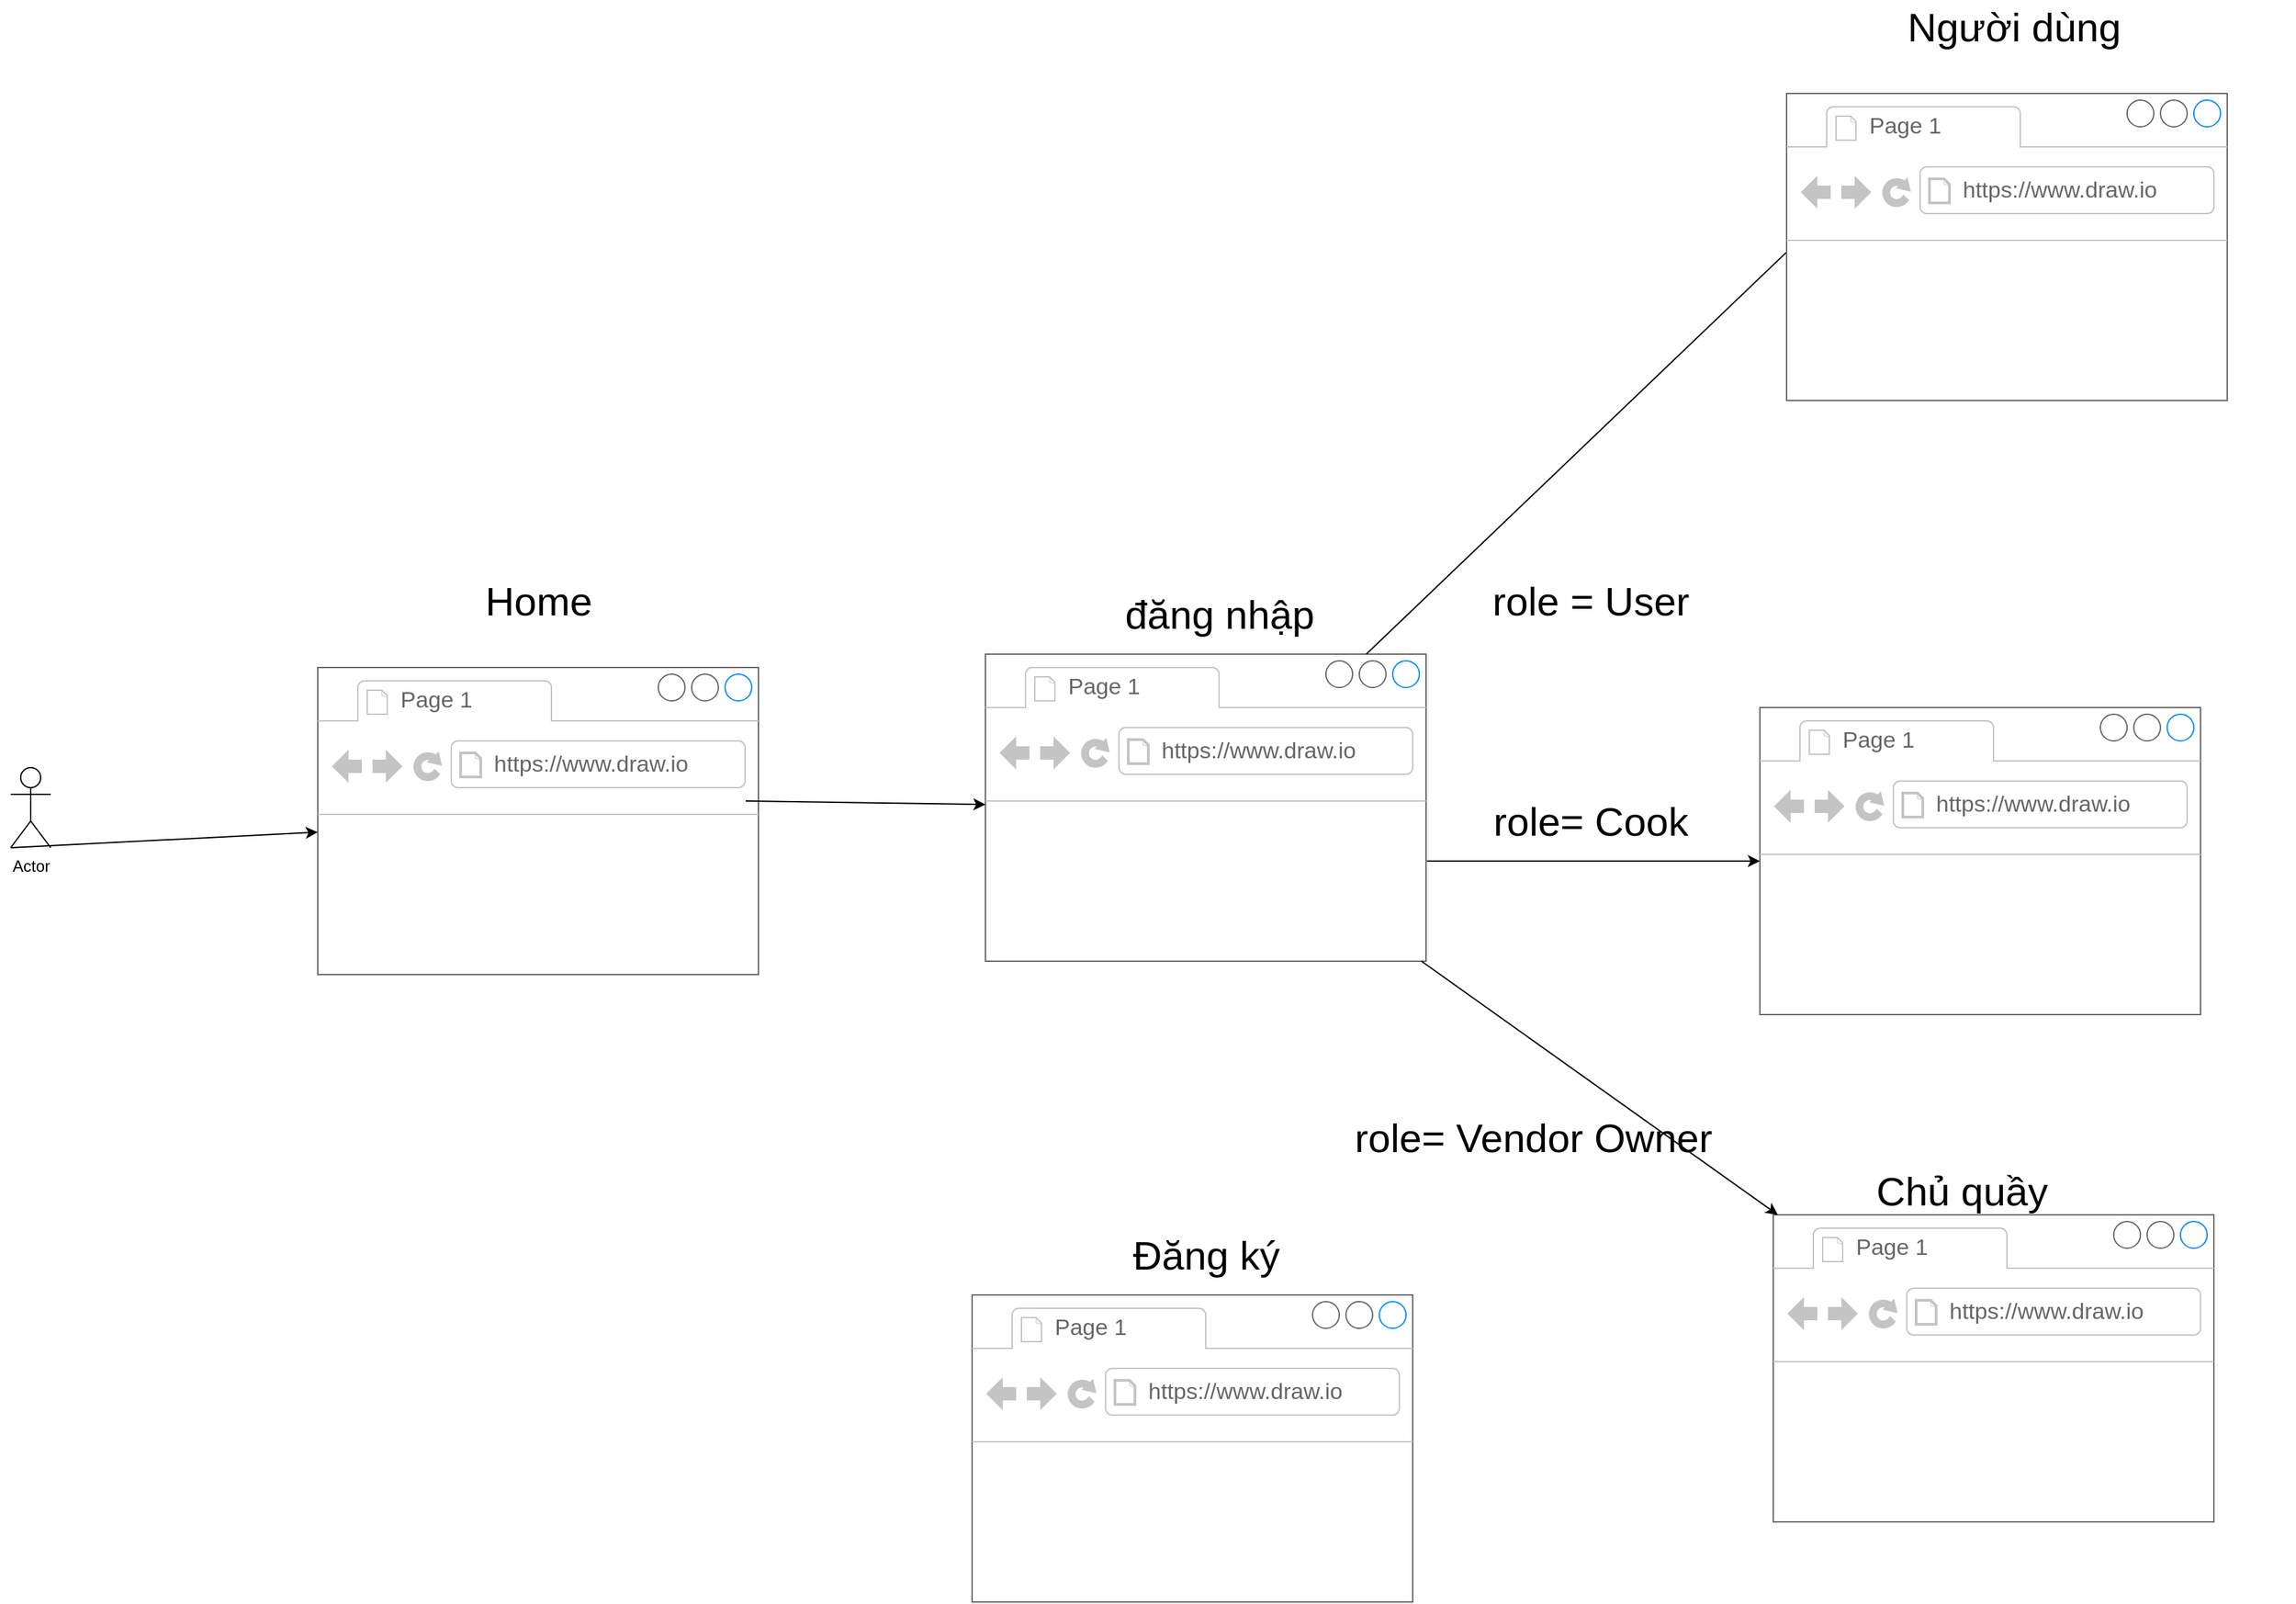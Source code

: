 <mxfile version="13.3.4" type="github" pages="8">
  <diagram id="RA8c4t2Mg1PmgDzo8V3O" name="Sequence of Screen">
    <mxGraphModel dx="3247" dy="1094" grid="1" gridSize="10" guides="1" tooltips="1" connect="1" arrows="1" fold="1" page="1" pageScale="1" pageWidth="827" pageHeight="1169" math="0" shadow="0">
      <root>
        <mxCell id="usIKFL_2ZW34gRyIgfC0-0" />
        <mxCell id="usIKFL_2ZW34gRyIgfC0-1" parent="usIKFL_2ZW34gRyIgfC0-0" />
        <mxCell id="usIKFL_2ZW34gRyIgfC0-2" value="Actor" style="shape=umlActor;verticalLabelPosition=bottom;labelBackgroundColor=#ffffff;verticalAlign=top;html=1;" vertex="1" parent="usIKFL_2ZW34gRyIgfC0-1">
          <mxGeometry x="-20" y="615" width="30" height="60" as="geometry" />
        </mxCell>
        <mxCell id="usIKFL_2ZW34gRyIgfC0-3" value="" style="strokeWidth=1;shadow=0;dashed=0;align=center;html=1;shape=mxgraph.mockup.containers.browserWindow;rSize=0;strokeColor=#666666;strokeColor2=#008cff;strokeColor3=#c4c4c4;mainText=,;recursiveResize=0;" vertex="1" parent="usIKFL_2ZW34gRyIgfC0-1">
          <mxGeometry x="210" y="540" width="330" height="230" as="geometry" />
        </mxCell>
        <mxCell id="usIKFL_2ZW34gRyIgfC0-4" value="Page 1" style="strokeWidth=1;shadow=0;dashed=0;align=center;html=1;shape=mxgraph.mockup.containers.anchor;fontSize=17;fontColor=#666666;align=left;" vertex="1" parent="usIKFL_2ZW34gRyIgfC0-3">
          <mxGeometry x="60" y="12" width="110" height="26" as="geometry" />
        </mxCell>
        <mxCell id="usIKFL_2ZW34gRyIgfC0-5" value="https://www.draw.io" style="strokeWidth=1;shadow=0;dashed=0;align=center;html=1;shape=mxgraph.mockup.containers.anchor;rSize=0;fontSize=17;fontColor=#666666;align=left;" vertex="1" parent="usIKFL_2ZW34gRyIgfC0-3">
          <mxGeometry x="130" y="60" width="250" height="26" as="geometry" />
        </mxCell>
        <mxCell id="usIKFL_2ZW34gRyIgfC0-6" value="Home&lt;br&gt;" style="text;html=1;align=center;verticalAlign=middle;resizable=0;points=[];autosize=1;fontSize=30;" vertex="1" parent="usIKFL_2ZW34gRyIgfC0-1">
          <mxGeometry x="330" y="470" width="90" height="40" as="geometry" />
        </mxCell>
        <mxCell id="P1AN5yrCU_SPi6AQXSQS-0" value="" style="endArrow=classic;html=1;fontSize=30;exitX=0;exitY=1;exitDx=0;exitDy=0;exitPerimeter=0;" edge="1" parent="usIKFL_2ZW34gRyIgfC0-1" source="usIKFL_2ZW34gRyIgfC0-2" target="usIKFL_2ZW34gRyIgfC0-3">
          <mxGeometry width="50" height="50" relative="1" as="geometry">
            <mxPoint x="210" y="510" as="sourcePoint" />
            <mxPoint x="260" y="460" as="targetPoint" />
          </mxGeometry>
        </mxCell>
        <mxCell id="MARBUf5NA3TmbqEwWYxv-0" value="" style="strokeWidth=1;shadow=0;dashed=0;align=center;html=1;shape=mxgraph.mockup.containers.browserWindow;rSize=0;strokeColor=#666666;strokeColor2=#008cff;strokeColor3=#c4c4c4;mainText=,;recursiveResize=0;" vertex="1" parent="usIKFL_2ZW34gRyIgfC0-1">
          <mxGeometry x="710" y="530" width="330" height="230" as="geometry" />
        </mxCell>
        <mxCell id="MARBUf5NA3TmbqEwWYxv-1" value="Page 1" style="strokeWidth=1;shadow=0;dashed=0;align=center;html=1;shape=mxgraph.mockup.containers.anchor;fontSize=17;fontColor=#666666;align=left;" vertex="1" parent="MARBUf5NA3TmbqEwWYxv-0">
          <mxGeometry x="60" y="12" width="110" height="26" as="geometry" />
        </mxCell>
        <mxCell id="MARBUf5NA3TmbqEwWYxv-2" value="https://www.draw.io" style="strokeWidth=1;shadow=0;dashed=0;align=center;html=1;shape=mxgraph.mockup.containers.anchor;rSize=0;fontSize=17;fontColor=#666666;align=left;" vertex="1" parent="MARBUf5NA3TmbqEwWYxv-0">
          <mxGeometry x="130" y="60" width="250" height="26" as="geometry" />
        </mxCell>
        <mxCell id="MARBUf5NA3TmbqEwWYxv-3" value="đăng nhập&lt;br&gt;" style="text;html=1;align=center;verticalAlign=middle;resizable=0;points=[];autosize=1;fontSize=30;" vertex="1" parent="usIKFL_2ZW34gRyIgfC0-1">
          <mxGeometry x="805" y="480" width="160" height="40" as="geometry" />
        </mxCell>
        <mxCell id="MARBUf5NA3TmbqEwWYxv-4" value="" style="strokeWidth=1;shadow=0;dashed=0;align=center;html=1;shape=mxgraph.mockup.containers.browserWindow;rSize=0;strokeColor=#666666;strokeColor2=#008cff;strokeColor3=#c4c4c4;mainText=,;recursiveResize=0;" vertex="1" parent="usIKFL_2ZW34gRyIgfC0-1">
          <mxGeometry x="700" y="1010" width="330" height="230" as="geometry" />
        </mxCell>
        <mxCell id="MARBUf5NA3TmbqEwWYxv-5" value="Page 1" style="strokeWidth=1;shadow=0;dashed=0;align=center;html=1;shape=mxgraph.mockup.containers.anchor;fontSize=17;fontColor=#666666;align=left;" vertex="1" parent="MARBUf5NA3TmbqEwWYxv-4">
          <mxGeometry x="60" y="12" width="110" height="26" as="geometry" />
        </mxCell>
        <mxCell id="MARBUf5NA3TmbqEwWYxv-6" value="https://www.draw.io" style="strokeWidth=1;shadow=0;dashed=0;align=center;html=1;shape=mxgraph.mockup.containers.anchor;rSize=0;fontSize=17;fontColor=#666666;align=left;" vertex="1" parent="MARBUf5NA3TmbqEwWYxv-4">
          <mxGeometry x="130" y="60" width="250" height="26" as="geometry" />
        </mxCell>
        <mxCell id="MARBUf5NA3TmbqEwWYxv-7" value="Đăng ký&lt;br&gt;" style="text;html=1;align=center;verticalAlign=middle;resizable=0;points=[];autosize=1;fontSize=30;" vertex="1" parent="usIKFL_2ZW34gRyIgfC0-1">
          <mxGeometry x="810" y="960" width="130" height="40" as="geometry" />
        </mxCell>
        <mxCell id="MARBUf5NA3TmbqEwWYxv-8" value="" style="endArrow=classic;html=1;fontSize=30;exitX=0.971;exitY=0.435;exitDx=0;exitDy=0;exitPerimeter=0;" edge="1" parent="usIKFL_2ZW34gRyIgfC0-1" source="usIKFL_2ZW34gRyIgfC0-3" target="MARBUf5NA3TmbqEwWYxv-0">
          <mxGeometry width="50" height="50" relative="1" as="geometry">
            <mxPoint x="-10.0" y="685" as="sourcePoint" />
            <mxPoint x="220.0" y="673.354" as="targetPoint" />
          </mxGeometry>
        </mxCell>
        <mxCell id="MARBUf5NA3TmbqEwWYxv-9" value="" style="endArrow=classic;html=1;fontSize=30;entryX=0.123;entryY=0.348;entryDx=0;entryDy=0;entryPerimeter=0;" edge="1" parent="usIKFL_2ZW34gRyIgfC0-1" source="MARBUf5NA3TmbqEwWYxv-0" target="MARBUf5NA3TmbqEwWYxv-10">
          <mxGeometry width="50" height="50" relative="1" as="geometry">
            <mxPoint x="540.43" y="650.05" as="sourcePoint" />
            <mxPoint x="1300" y="470" as="targetPoint" />
          </mxGeometry>
        </mxCell>
        <mxCell id="MARBUf5NA3TmbqEwWYxv-10" value="" style="strokeWidth=1;shadow=0;dashed=0;align=center;html=1;shape=mxgraph.mockup.containers.browserWindow;rSize=0;strokeColor=#666666;strokeColor2=#008cff;strokeColor3=#c4c4c4;mainText=,;recursiveResize=0;" vertex="1" parent="usIKFL_2ZW34gRyIgfC0-1">
          <mxGeometry x="1310" y="110" width="330" height="230" as="geometry" />
        </mxCell>
        <mxCell id="MARBUf5NA3TmbqEwWYxv-11" value="Page 1" style="strokeWidth=1;shadow=0;dashed=0;align=center;html=1;shape=mxgraph.mockup.containers.anchor;fontSize=17;fontColor=#666666;align=left;" vertex="1" parent="MARBUf5NA3TmbqEwWYxv-10">
          <mxGeometry x="60" y="12" width="110" height="26" as="geometry" />
        </mxCell>
        <mxCell id="MARBUf5NA3TmbqEwWYxv-12" value="https://www.draw.io" style="strokeWidth=1;shadow=0;dashed=0;align=center;html=1;shape=mxgraph.mockup.containers.anchor;rSize=0;fontSize=17;fontColor=#666666;align=left;" vertex="1" parent="MARBUf5NA3TmbqEwWYxv-10">
          <mxGeometry x="130" y="60" width="250" height="26" as="geometry" />
        </mxCell>
        <mxCell id="MARBUf5NA3TmbqEwWYxv-14" value="role = User&lt;br&gt;" style="text;html=1;align=center;verticalAlign=middle;resizable=0;points=[];autosize=1;fontSize=30;" vertex="1" parent="usIKFL_2ZW34gRyIgfC0-1">
          <mxGeometry x="1083" y="470" width="160" height="40" as="geometry" />
        </mxCell>
        <mxCell id="MARBUf5NA3TmbqEwWYxv-18" value="Người dùng" style="text;html=1;align=center;verticalAlign=middle;resizable=0;points=[];autosize=1;fontSize=30;" vertex="1" parent="usIKFL_2ZW34gRyIgfC0-1">
          <mxGeometry x="1390" y="40" width="180" height="40" as="geometry" />
        </mxCell>
        <mxCell id="MARBUf5NA3TmbqEwWYxv-19" value="" style="strokeWidth=1;shadow=0;dashed=0;align=center;html=1;shape=mxgraph.mockup.containers.browserWindow;rSize=0;strokeColor=#666666;strokeColor2=#008cff;strokeColor3=#c4c4c4;mainText=,;recursiveResize=0;" vertex="1" parent="usIKFL_2ZW34gRyIgfC0-1">
          <mxGeometry x="1290" y="570" width="330" height="230" as="geometry" />
        </mxCell>
        <mxCell id="MARBUf5NA3TmbqEwWYxv-20" value="Page 1" style="strokeWidth=1;shadow=0;dashed=0;align=center;html=1;shape=mxgraph.mockup.containers.anchor;fontSize=17;fontColor=#666666;align=left;" vertex="1" parent="MARBUf5NA3TmbqEwWYxv-19">
          <mxGeometry x="60" y="12" width="110" height="26" as="geometry" />
        </mxCell>
        <mxCell id="MARBUf5NA3TmbqEwWYxv-21" value="https://www.draw.io" style="strokeWidth=1;shadow=0;dashed=0;align=center;html=1;shape=mxgraph.mockup.containers.anchor;rSize=0;fontSize=17;fontColor=#666666;align=left;" vertex="1" parent="MARBUf5NA3TmbqEwWYxv-19">
          <mxGeometry x="130" y="60" width="250" height="26" as="geometry" />
        </mxCell>
        <mxCell id="MARBUf5NA3TmbqEwWYxv-22" value="" style="endArrow=classic;html=1;fontSize=30;exitX=1.002;exitY=0.674;exitDx=0;exitDy=0;exitPerimeter=0;" edge="1" parent="usIKFL_2ZW34gRyIgfC0-1" source="MARBUf5NA3TmbqEwWYxv-0" target="MARBUf5NA3TmbqEwWYxv-19">
          <mxGeometry width="50" height="50" relative="1" as="geometry">
            <mxPoint x="1050.0" y="540.932" as="sourcePoint" />
            <mxPoint x="1340.59" y="340.04" as="targetPoint" />
          </mxGeometry>
        </mxCell>
        <mxCell id="MARBUf5NA3TmbqEwWYxv-23" value="role= Cook" style="text;html=1;align=center;verticalAlign=middle;resizable=0;points=[];autosize=1;fontSize=30;" vertex="1" parent="usIKFL_2ZW34gRyIgfC0-1">
          <mxGeometry x="1083" y="635" width="160" height="40" as="geometry" />
        </mxCell>
        <mxCell id="fC-UCKZEsqKIkqckOfGM-0" value="" style="strokeWidth=1;shadow=0;dashed=0;align=center;html=1;shape=mxgraph.mockup.containers.browserWindow;rSize=0;strokeColor=#666666;strokeColor2=#008cff;strokeColor3=#c4c4c4;mainText=,;recursiveResize=0;" vertex="1" parent="usIKFL_2ZW34gRyIgfC0-1">
          <mxGeometry x="1300" y="950" width="330" height="230" as="geometry" />
        </mxCell>
        <mxCell id="fC-UCKZEsqKIkqckOfGM-1" value="Page 1" style="strokeWidth=1;shadow=0;dashed=0;align=center;html=1;shape=mxgraph.mockup.containers.anchor;fontSize=17;fontColor=#666666;align=left;" vertex="1" parent="fC-UCKZEsqKIkqckOfGM-0">
          <mxGeometry x="60" y="12" width="110" height="26" as="geometry" />
        </mxCell>
        <mxCell id="fC-UCKZEsqKIkqckOfGM-2" value="https://www.draw.io" style="strokeWidth=1;shadow=0;dashed=0;align=center;html=1;shape=mxgraph.mockup.containers.anchor;rSize=0;fontSize=17;fontColor=#666666;align=left;" vertex="1" parent="fC-UCKZEsqKIkqckOfGM-0">
          <mxGeometry x="130" y="60" width="250" height="26" as="geometry" />
        </mxCell>
        <mxCell id="fC-UCKZEsqKIkqckOfGM-3" value="Chủ quầy" style="text;html=1;align=center;verticalAlign=middle;resizable=0;points=[];autosize=1;fontSize=30;" vertex="1" parent="usIKFL_2ZW34gRyIgfC0-1">
          <mxGeometry x="1371" y="912" width="140" height="40" as="geometry" />
        </mxCell>
        <mxCell id="fC-UCKZEsqKIkqckOfGM-4" value="" style="endArrow=classic;html=1;fontSize=30;" edge="1" parent="usIKFL_2ZW34gRyIgfC0-1" source="MARBUf5NA3TmbqEwWYxv-0" target="fC-UCKZEsqKIkqckOfGM-0">
          <mxGeometry width="50" height="50" relative="1" as="geometry">
            <mxPoint x="1140" y="880" as="sourcePoint" />
            <mxPoint x="1190" y="830" as="targetPoint" />
          </mxGeometry>
        </mxCell>
        <mxCell id="fC-UCKZEsqKIkqckOfGM-5" value="role= Vendor Owner" style="text;html=1;align=center;verticalAlign=middle;resizable=0;points=[];autosize=1;fontSize=30;" vertex="1" parent="usIKFL_2ZW34gRyIgfC0-1">
          <mxGeometry x="980" y="872" width="280" height="40" as="geometry" />
        </mxCell>
      </root>
    </mxGraphModel>
  </diagram>
  <diagram name="Trang chủ" id="c9db0220-8083-56f3-ca83-edcdcd058819">
    <mxGraphModel dx="2420" dy="1094" grid="1" gridSize="10" guides="1" tooltips="1" connect="1" arrows="1" fold="1" page="1" pageScale="1.5" pageWidth="826" pageHeight="1169" background="#ffffff" math="0" shadow="0">
      <root>
        <mxCell id="0" style=";html=1;" />
        <mxCell id="1" style=";html=1;" parent="0" />
        <mxCell id="3d76a8aef4d5c911-1" value="" style="html=1;shadow=0;dashed=0;shape=mxgraph.bootstrap.rect;fillColor=#222222;strokeColor=none;whiteSpace=wrap;rounded=0;fontSize=12;fontColor=#000000;align=center;" parent="1" vertex="1">
          <mxGeometry x="40" y="50" width="1150" height="60" as="geometry" />
        </mxCell>
        <mxCell id="3d76a8aef4d5c911-2" value="K2L" style="html=1;shadow=0;dashed=0;fillColor=none;strokeColor=none;shape=mxgraph.bootstrap.rect;fontColor=#999999;fontSize=14;whiteSpace=wrap;" parent="3d76a8aef4d5c911-1" vertex="1">
          <mxGeometry width="115" height="60" as="geometry" />
        </mxCell>
        <mxCell id="3d76a8aef4d5c911-3" value="Trang Chủ" style="html=1;shadow=0;dashed=0;shape=mxgraph.bootstrap.rect;fillColor=#000000;strokeColor=none;fontColor=#ffffff;spacingRight=30;whiteSpace=wrap;" parent="3d76a8aef4d5c911-1" vertex="1">
          <mxGeometry x="115" width="129.375" height="60" as="geometry" />
        </mxCell>
        <mxCell id="3d76a8aef4d5c911-9" value="Đăng nhập" style="html=1;shadow=0;dashed=0;fillColor=none;strokeColor=none;shape=mxgraph.bootstrap.rect;fontColor=#999999;whiteSpace=wrap;" parent="3d76a8aef4d5c911-1" vertex="1">
          <mxGeometry x="948.75" width="100.625" height="60" as="geometry" />
        </mxCell>
        <mxCell id="3d76a8aef4d5c911-10" value="Đăng ký" style="html=1;shadow=0;dashed=0;fillColor=none;strokeColor=none;shape=mxgraph.bootstrap.rect;fontColor=#999999;whiteSpace=wrap;" parent="3d76a8aef4d5c911-1" vertex="1">
          <mxGeometry x="1049.375" width="100.625" height="60" as="geometry" />
        </mxCell>
        <mxCell id="b3apwtZW3Qv3obgEaaQ_-5" value="Thông tin" style="html=1;shadow=0;dashed=0;shape=mxgraph.bootstrap.rect;fillColor=#000000;strokeColor=none;fontColor=#ffffff;spacingRight=30;whiteSpace=wrap;" parent="3d76a8aef4d5c911-1" vertex="1">
          <mxGeometry x="244.38" width="129.375" height="60" as="geometry" />
        </mxCell>
        <mxCell id="b3apwtZW3Qv3obgEaaQ_-1" value="" style="html=1;shadow=0;dashed=0;shape=mxgraph.bootstrap.rrect;rSize=5;strokeColor=#DFDFDF;html=1;whiteSpace=wrap;fillColor=#ffffff;fontColor=#000000;verticalAlign=bottom;align=left;spacing=20;fontSize=14;" parent="1" vertex="1">
          <mxGeometry x="60" y="130" width="1120" height="520" as="geometry" />
        </mxCell>
        <mxCell id="b3apwtZW3Qv3obgEaaQ_-2" value="&lt;font style=&quot;font-size: 26px&quot;&gt;Welcome to K2L &lt;br&gt;Food Court System&lt;/font&gt;" style="html=1;shadow=0;dashed=0;shape=mxgraph.bootstrap.topButton;rSize=5;perimeter=none;whiteSpace=wrap;fillColor=#868E96;strokeColor=#DFDFDF;fontColor=#DEE2E6;resizeWidth=1;fontSize=18;" parent="b3apwtZW3Qv3obgEaaQ_-1" vertex="1">
          <mxGeometry width="1120" height="520" relative="1" as="geometry" />
        </mxCell>
        <mxCell id="b3apwtZW3Qv3obgEaaQ_-3" value="Đặt món ngay" style="html=1;shadow=0;dashed=0;shape=mxgraph.bootstrap.rrect;rSize=5;strokeColor=none;strokeWidth=1;fillColor=#0085FC;fontColor=#FFFFFF;whiteSpace=wrap;align=center;verticalAlign=middle;spacingLeft=0;fontStyle=0;fontSize=16;spacing=5;" parent="b3apwtZW3Qv3obgEaaQ_-1" vertex="1">
          <mxGeometry x="470" y="291.93" width="170" height="63.86" as="geometry" />
        </mxCell>
        <mxCell id="b3apwtZW3Qv3obgEaaQ_-7" value="" style="ellipse;whiteSpace=wrap;html=1;aspect=fixed;" parent="b3apwtZW3Qv3obgEaaQ_-1" vertex="1">
          <mxGeometry x="480" y="480.005" width="18.246" height="18.246" as="geometry" />
        </mxCell>
        <mxCell id="b3apwtZW3Qv3obgEaaQ_-8" value="" style="ellipse;whiteSpace=wrap;html=1;aspect=fixed;" parent="b3apwtZW3Qv3obgEaaQ_-1" vertex="1">
          <mxGeometry x="510" y="480.005" width="18.246" height="18.246" as="geometry" />
        </mxCell>
        <mxCell id="b3apwtZW3Qv3obgEaaQ_-9" value="" style="ellipse;whiteSpace=wrap;html=1;aspect=fixed;" parent="b3apwtZW3Qv3obgEaaQ_-1" vertex="1">
          <mxGeometry x="540" y="480.005" width="18.246" height="18.246" as="geometry" />
        </mxCell>
        <mxCell id="b3apwtZW3Qv3obgEaaQ_-10" value="" style="ellipse;whiteSpace=wrap;html=1;aspect=fixed;" parent="b3apwtZW3Qv3obgEaaQ_-1" vertex="1">
          <mxGeometry x="570" y="480.005" width="18.246" height="18.246" as="geometry" />
        </mxCell>
        <mxCell id="b3apwtZW3Qv3obgEaaQ_-11" value="" style="ellipse;whiteSpace=wrap;html=1;aspect=fixed;" parent="b3apwtZW3Qv3obgEaaQ_-1" vertex="1">
          <mxGeometry x="599.5" y="480.005" width="18.246" height="18.246" as="geometry" />
        </mxCell>
      </root>
    </mxGraphModel>
  </diagram>
  <diagram id="f5QoXs1JOkDhyF9t966Q" name="Menu">
    <mxGraphModel dx="1424" dy="644" grid="1" gridSize="18" guides="1" tooltips="1" connect="1" arrows="1" fold="1" page="1" pageScale="1" pageWidth="827" pageHeight="1169" math="0" shadow="0">
      <root>
        <mxCell id="-Yag4cJ61WG4d7p8PvOV-0" />
        <mxCell id="-Yag4cJ61WG4d7p8PvOV-1" parent="-Yag4cJ61WG4d7p8PvOV-0" />
        <mxCell id="IIf0Y882Y4D50N0rwQUZ-109" value="" style="rounded=0;whiteSpace=wrap;html=1;fillColor=#FFFFFF;" parent="-Yag4cJ61WG4d7p8PvOV-1" vertex="1">
          <mxGeometry x="80" y="126" width="1144" height="972" as="geometry" />
        </mxCell>
        <mxCell id="IIf0Y882Y4D50N0rwQUZ-0" value="" style="html=1;shadow=0;dashed=0;shape=mxgraph.bootstrap.rect;fillColor=#222222;strokeColor=none;whiteSpace=wrap;rounded=0;fontSize=12;fontColor=#000000;align=center;" parent="-Yag4cJ61WG4d7p8PvOV-1" vertex="1">
          <mxGeometry x="80" y="50" width="1150" height="60" as="geometry" />
        </mxCell>
        <mxCell id="IIf0Y882Y4D50N0rwQUZ-1" value="K2L" style="html=1;shadow=0;dashed=0;fillColor=none;strokeColor=none;shape=mxgraph.bootstrap.rect;fontColor=#999999;fontSize=14;whiteSpace=wrap;" parent="IIf0Y882Y4D50N0rwQUZ-0" vertex="1">
          <mxGeometry width="115" height="60" as="geometry" />
        </mxCell>
        <mxCell id="IIf0Y882Y4D50N0rwQUZ-2" value="Trang Chủ" style="html=1;shadow=0;dashed=0;shape=mxgraph.bootstrap.rect;fillColor=#000000;strokeColor=none;fontColor=#ffffff;spacingRight=30;whiteSpace=wrap;" parent="IIf0Y882Y4D50N0rwQUZ-0" vertex="1">
          <mxGeometry x="115" width="129.375" height="60" as="geometry" />
        </mxCell>
        <mxCell id="IIf0Y882Y4D50N0rwQUZ-5" value="Thông tin" style="html=1;shadow=0;dashed=0;shape=mxgraph.bootstrap.rect;fillColor=#000000;strokeColor=none;fontColor=#ffffff;spacingRight=30;whiteSpace=wrap;" parent="IIf0Y882Y4D50N0rwQUZ-0" vertex="1">
          <mxGeometry x="244.38" width="129.375" height="60" as="geometry" />
        </mxCell>
        <mxCell id="IIf0Y882Y4D50N0rwQUZ-6" value="" style="verticalLabelPosition=bottom;html=1;verticalAlign=top;align=center;strokeColor=none;fillColor=#00BEF2;shape=mxgraph.azure.user;" parent="IIf0Y882Y4D50N0rwQUZ-0" vertex="1">
          <mxGeometry x="1082.5" y="4.5" width="47.5" height="50" as="geometry" />
        </mxCell>
        <mxCell id="IIf0Y882Y4D50N0rwQUZ-8" value="" style="html=1;verticalLabelPosition=bottom;align=center;labelBackgroundColor=#ffffff;verticalAlign=top;strokeWidth=2;strokeColor=#0080F0;shadow=0;dashed=0;shape=mxgraph.ios7.icons.shopping_cart;" parent="IIf0Y882Y4D50N0rwQUZ-0" vertex="1">
          <mxGeometry x="1034" y="16" width="40" height="39" as="geometry" />
        </mxCell>
        <mxCell id="IIf0Y882Y4D50N0rwQUZ-9" value="&lt;font color=&quot;#ffffff&quot;&gt;&lt;b&gt;4&lt;/b&gt;&lt;/font&gt;" style="ellipse;whiteSpace=wrap;html=1;fillColor=#FF0000;" parent="IIf0Y882Y4D50N0rwQUZ-0" vertex="1">
          <mxGeometry x="1054" y="10" width="20" height="20" as="geometry" />
        </mxCell>
        <mxCell id="IIf0Y882Y4D50N0rwQUZ-13" value="&lt;font style=&quot;font-size: 19px&quot;&gt;&amp;nbsp; &amp;nbsp;Tìm kiếm...&lt;/font&gt;" style="rounded=1;whiteSpace=wrap;html=1;fillColor=#FFFFFF;align=left;" parent="IIf0Y882Y4D50N0rwQUZ-0" vertex="1">
          <mxGeometry x="390" y="5" width="390" height="50" as="geometry" />
        </mxCell>
        <mxCell id="IIf0Y882Y4D50N0rwQUZ-14" value="" style="html=1;verticalLabelPosition=bottom;align=center;labelBackgroundColor=#ffffff;verticalAlign=top;strokeWidth=2;strokeColor=#0080F0;shadow=0;dashed=0;shape=mxgraph.ios7.icons.looking_glass;fillColor=#FFFFFF;" parent="IIf0Y882Y4D50N0rwQUZ-0" vertex="1">
          <mxGeometry x="784" y="10" width="44" height="39" as="geometry" />
        </mxCell>
        <mxCell id="gKZwT2mQDxCF23H_zkGP-1" value="&lt;font color=&quot;#ffffff&quot;&gt;&lt;b&gt;1&lt;/b&gt;&lt;/font&gt;" style="ellipse;whiteSpace=wrap;html=1;fillColor=#FF0000;" vertex="1" parent="IIf0Y882Y4D50N0rwQUZ-0">
          <mxGeometry x="1130" y="5" width="20" height="20" as="geometry" />
        </mxCell>
        <mxCell id="IIf0Y882Y4D50N0rwQUZ-22" value="" style="whiteSpace=wrap;html=1;aspect=fixed;fillColor=#FFFFFF;" parent="-Yag4cJ61WG4d7p8PvOV-1" vertex="1">
          <mxGeometry x="115" y="146" width="268" height="268" as="geometry" />
        </mxCell>
        <mxCell id="IIf0Y882Y4D50N0rwQUZ-28" value="&lt;font size=&quot;1&quot;&gt;&lt;b style=&quot;font-size: 23px&quot;&gt;Tên món&lt;/b&gt;&lt;/font&gt;" style="text;html=1;strokeColor=none;fillColor=none;align=center;verticalAlign=middle;whiteSpace=wrap;rounded=0;" parent="-Yag4cJ61WG4d7p8PvOV-1" vertex="1">
          <mxGeometry x="154" y="342" width="170" height="20" as="geometry" />
        </mxCell>
        <mxCell id="IIf0Y882Y4D50N0rwQUZ-29" value="&lt;font style=&quot;font-size: 20px&quot;&gt;25000 VNĐ&lt;/font&gt;" style="text;html=1;strokeColor=none;fillColor=none;align=center;verticalAlign=middle;whiteSpace=wrap;rounded=0;" parent="-Yag4cJ61WG4d7p8PvOV-1" vertex="1">
          <mxGeometry x="115" y="374" width="170" height="20" as="geometry" />
        </mxCell>
        <mxCell id="IIf0Y882Y4D50N0rwQUZ-30" value="Thêm vào giỏ hàng" style="html=1;shadow=0;dashed=0;shape=mxgraph.bootstrap.rrect;rSize=5;strokeColor=none;strokeWidth=1;fillColor=#DB2843;fontColor=#FFFFFF;whiteSpace=wrap;align=center;verticalAlign=middle;spacingLeft=0;fontStyle=0;fontSize=16;spacing=5;" parent="-Yag4cJ61WG4d7p8PvOV-1" vertex="1">
          <mxGeometry x="288" y="364" width="80" height="40" as="geometry" />
        </mxCell>
        <mxCell id="IIf0Y882Y4D50N0rwQUZ-31" value="Hình ảnh&lt;br&gt;" style="html=1;shadow=0;dashed=0;shape=mxgraph.bootstrap.rrect;rSize=5;strokeColor=none;strokeWidth=1;fillColor=#1CA5B8;fontColor=#FFFFFF;whiteSpace=wrap;align=center;verticalAlign=middle;spacingLeft=0;fontStyle=0;fontSize=16;spacing=5;" parent="-Yag4cJ61WG4d7p8PvOV-1" vertex="1">
          <mxGeometry x="118" y="146" width="260" height="178" as="geometry" />
        </mxCell>
        <mxCell id="IIf0Y882Y4D50N0rwQUZ-32" value="" style="whiteSpace=wrap;html=1;aspect=fixed;fillColor=#FFFFFF;" parent="-Yag4cJ61WG4d7p8PvOV-1" vertex="1">
          <mxGeometry x="383" y="146" width="268" height="268" as="geometry" />
        </mxCell>
        <mxCell id="IIf0Y882Y4D50N0rwQUZ-33" value="&lt;font size=&quot;1&quot;&gt;&lt;b style=&quot;font-size: 23px&quot;&gt;Tên món&lt;/b&gt;&lt;/font&gt;" style="text;html=1;strokeColor=none;fillColor=none;align=center;verticalAlign=middle;whiteSpace=wrap;rounded=0;" parent="-Yag4cJ61WG4d7p8PvOV-1" vertex="1">
          <mxGeometry x="422" y="342" width="170" height="20" as="geometry" />
        </mxCell>
        <mxCell id="IIf0Y882Y4D50N0rwQUZ-34" value="&lt;font style=&quot;font-size: 20px&quot;&gt;25000 VNĐ&lt;/font&gt;" style="text;html=1;strokeColor=none;fillColor=none;align=center;verticalAlign=middle;whiteSpace=wrap;rounded=0;" parent="-Yag4cJ61WG4d7p8PvOV-1" vertex="1">
          <mxGeometry x="383" y="374" width="170" height="20" as="geometry" />
        </mxCell>
        <mxCell id="IIf0Y882Y4D50N0rwQUZ-35" value="Thêm vào giỏ hàng" style="html=1;shadow=0;dashed=0;shape=mxgraph.bootstrap.rrect;rSize=5;strokeColor=none;strokeWidth=1;fillColor=#DB2843;fontColor=#FFFFFF;whiteSpace=wrap;align=center;verticalAlign=middle;spacingLeft=0;fontStyle=0;fontSize=16;spacing=5;" parent="-Yag4cJ61WG4d7p8PvOV-1" vertex="1">
          <mxGeometry x="556" y="364" width="80" height="40" as="geometry" />
        </mxCell>
        <mxCell id="IIf0Y882Y4D50N0rwQUZ-36" value="Hình ảnh&lt;br&gt;" style="rounded=0;whiteSpace=wrap;html=1;shadow=0;dashed=0;fontFamily=Helvetica;fontSize=16;fontColor=#FFFFFF;align=center;strokeWidth=1;fillColor=#1CA5B8;" parent="-Yag4cJ61WG4d7p8PvOV-1" vertex="1">
          <mxGeometry x="386" y="146" width="260" height="178" as="geometry" />
        </mxCell>
        <mxCell id="IIf0Y882Y4D50N0rwQUZ-37" value="" style="whiteSpace=wrap;html=1;aspect=fixed;fillColor=#FFFFFF;" parent="-Yag4cJ61WG4d7p8PvOV-1" vertex="1">
          <mxGeometry x="666" y="146" width="268" height="268" as="geometry" />
        </mxCell>
        <mxCell id="IIf0Y882Y4D50N0rwQUZ-38" value="&lt;font size=&quot;1&quot;&gt;&lt;b style=&quot;font-size: 23px&quot;&gt;Tên món&lt;/b&gt;&lt;/font&gt;" style="text;html=1;strokeColor=none;fillColor=none;align=center;verticalAlign=middle;whiteSpace=wrap;rounded=0;" parent="-Yag4cJ61WG4d7p8PvOV-1" vertex="1">
          <mxGeometry x="705" y="342" width="170" height="20" as="geometry" />
        </mxCell>
        <mxCell id="IIf0Y882Y4D50N0rwQUZ-39" value="&lt;font style=&quot;font-size: 20px&quot;&gt;25000 VNĐ&lt;/font&gt;" style="text;html=1;strokeColor=none;fillColor=none;align=center;verticalAlign=middle;whiteSpace=wrap;rounded=0;" parent="-Yag4cJ61WG4d7p8PvOV-1" vertex="1">
          <mxGeometry x="666" y="374" width="170" height="20" as="geometry" />
        </mxCell>
        <mxCell id="IIf0Y882Y4D50N0rwQUZ-40" value="Thêm vào giỏ hàng" style="html=1;shadow=0;dashed=0;shape=mxgraph.bootstrap.rrect;rSize=5;strokeColor=none;strokeWidth=1;fillColor=#DB2843;fontColor=#FFFFFF;whiteSpace=wrap;align=center;verticalAlign=middle;spacingLeft=0;fontStyle=0;fontSize=16;spacing=5;" parent="-Yag4cJ61WG4d7p8PvOV-1" vertex="1">
          <mxGeometry x="839" y="364" width="80" height="40" as="geometry" />
        </mxCell>
        <mxCell id="IIf0Y882Y4D50N0rwQUZ-41" value="Hình ảnh&lt;br&gt;" style="html=1;shadow=0;dashed=0;shape=mxgraph.bootstrap.rrect;rSize=5;strokeColor=none;strokeWidth=1;fillColor=#1CA5B8;fontColor=#FFFFFF;whiteSpace=wrap;align=center;verticalAlign=middle;spacingLeft=0;fontStyle=0;fontSize=16;spacing=5;" parent="-Yag4cJ61WG4d7p8PvOV-1" vertex="1">
          <mxGeometry x="669" y="146" width="260" height="178" as="geometry" />
        </mxCell>
        <mxCell id="IIf0Y882Y4D50N0rwQUZ-42" value="" style="whiteSpace=wrap;html=1;aspect=fixed;fillColor=#FFFFFF;" parent="-Yag4cJ61WG4d7p8PvOV-1" vertex="1">
          <mxGeometry x="934" y="146" width="268" height="268" as="geometry" />
        </mxCell>
        <mxCell id="IIf0Y882Y4D50N0rwQUZ-43" value="&lt;font size=&quot;1&quot;&gt;&lt;b style=&quot;font-size: 23px&quot;&gt;Tên món&lt;/b&gt;&lt;/font&gt;" style="text;html=1;strokeColor=none;fillColor=none;align=center;verticalAlign=middle;whiteSpace=wrap;rounded=0;" parent="-Yag4cJ61WG4d7p8PvOV-1" vertex="1">
          <mxGeometry x="973" y="342" width="170" height="20" as="geometry" />
        </mxCell>
        <mxCell id="IIf0Y882Y4D50N0rwQUZ-44" value="&lt;font style=&quot;font-size: 20px&quot;&gt;25000 VNĐ&lt;/font&gt;" style="text;html=1;strokeColor=none;fillColor=none;align=center;verticalAlign=middle;whiteSpace=wrap;rounded=0;" parent="-Yag4cJ61WG4d7p8PvOV-1" vertex="1">
          <mxGeometry x="934" y="374" width="170" height="20" as="geometry" />
        </mxCell>
        <mxCell id="IIf0Y882Y4D50N0rwQUZ-45" value="Thêm vào giỏ hàng" style="html=1;shadow=0;dashed=0;shape=mxgraph.bootstrap.rrect;rSize=5;strokeColor=none;strokeWidth=1;fillColor=#DB2843;fontColor=#FFFFFF;whiteSpace=wrap;align=center;verticalAlign=middle;spacingLeft=0;fontStyle=0;fontSize=16;spacing=5;" parent="-Yag4cJ61WG4d7p8PvOV-1" vertex="1">
          <mxGeometry x="1107" y="364" width="80" height="40" as="geometry" />
        </mxCell>
        <mxCell id="IIf0Y882Y4D50N0rwQUZ-46" value="Hình ảnh&lt;br&gt;" style="html=1;shadow=0;dashed=0;shape=mxgraph.bootstrap.rrect;rSize=5;strokeColor=none;strokeWidth=1;fillColor=#1CA5B8;fontColor=#FFFFFF;whiteSpace=wrap;align=center;verticalAlign=middle;spacingLeft=0;fontStyle=0;fontSize=16;spacing=5;" parent="-Yag4cJ61WG4d7p8PvOV-1" vertex="1">
          <mxGeometry x="937" y="146" width="260" height="178" as="geometry" />
        </mxCell>
        <mxCell id="IIf0Y882Y4D50N0rwQUZ-47" value="" style="whiteSpace=wrap;html=1;aspect=fixed;fillColor=#FFFFFF;" parent="-Yag4cJ61WG4d7p8PvOV-1" vertex="1">
          <mxGeometry x="115" y="432" width="268" height="268" as="geometry" />
        </mxCell>
        <mxCell id="IIf0Y882Y4D50N0rwQUZ-48" value="&lt;font size=&quot;1&quot;&gt;&lt;b style=&quot;font-size: 23px&quot;&gt;Tên món&lt;/b&gt;&lt;/font&gt;" style="text;html=1;strokeColor=none;fillColor=none;align=center;verticalAlign=middle;whiteSpace=wrap;rounded=0;" parent="-Yag4cJ61WG4d7p8PvOV-1" vertex="1">
          <mxGeometry x="154" y="628" width="170" height="20" as="geometry" />
        </mxCell>
        <mxCell id="IIf0Y882Y4D50N0rwQUZ-49" value="&lt;font style=&quot;font-size: 20px&quot;&gt;25000 VNĐ&lt;/font&gt;" style="text;html=1;strokeColor=none;fillColor=none;align=center;verticalAlign=middle;whiteSpace=wrap;rounded=0;" parent="-Yag4cJ61WG4d7p8PvOV-1" vertex="1">
          <mxGeometry x="115" y="660" width="170" height="20" as="geometry" />
        </mxCell>
        <mxCell id="IIf0Y882Y4D50N0rwQUZ-50" value="Thêm vào giỏ hàng" style="html=1;shadow=0;dashed=0;shape=mxgraph.bootstrap.rrect;rSize=5;strokeColor=none;strokeWidth=1;fillColor=#DB2843;fontColor=#FFFFFF;whiteSpace=wrap;align=center;verticalAlign=middle;spacingLeft=0;fontStyle=0;fontSize=16;spacing=5;" parent="-Yag4cJ61WG4d7p8PvOV-1" vertex="1">
          <mxGeometry x="288" y="650" width="80" height="40" as="geometry" />
        </mxCell>
        <mxCell id="IIf0Y882Y4D50N0rwQUZ-51" value="Hình ảnh&lt;br&gt;" style="html=1;shadow=0;dashed=0;shape=mxgraph.bootstrap.rrect;rSize=5;strokeColor=none;strokeWidth=1;fillColor=#1CA5B8;fontColor=#FFFFFF;whiteSpace=wrap;align=center;verticalAlign=middle;spacingLeft=0;fontStyle=0;fontSize=16;spacing=5;" parent="-Yag4cJ61WG4d7p8PvOV-1" vertex="1">
          <mxGeometry x="118" y="432" width="260" height="178" as="geometry" />
        </mxCell>
        <mxCell id="IIf0Y882Y4D50N0rwQUZ-52" value="" style="whiteSpace=wrap;html=1;aspect=fixed;fillColor=#FFFFFF;" parent="-Yag4cJ61WG4d7p8PvOV-1" vertex="1">
          <mxGeometry x="382" y="432" width="268" height="268" as="geometry" />
        </mxCell>
        <mxCell id="IIf0Y882Y4D50N0rwQUZ-53" value="&lt;font size=&quot;1&quot;&gt;&lt;b style=&quot;font-size: 23px&quot;&gt;Tên món&lt;/b&gt;&lt;/font&gt;" style="text;html=1;strokeColor=none;fillColor=none;align=center;verticalAlign=middle;whiteSpace=wrap;rounded=0;" parent="-Yag4cJ61WG4d7p8PvOV-1" vertex="1">
          <mxGeometry x="421" y="628" width="170" height="20" as="geometry" />
        </mxCell>
        <mxCell id="IIf0Y882Y4D50N0rwQUZ-54" value="&lt;font style=&quot;font-size: 20px&quot;&gt;25000 VNĐ&lt;/font&gt;" style="text;html=1;strokeColor=none;fillColor=none;align=center;verticalAlign=middle;whiteSpace=wrap;rounded=0;" parent="-Yag4cJ61WG4d7p8PvOV-1" vertex="1">
          <mxGeometry x="382" y="660" width="170" height="20" as="geometry" />
        </mxCell>
        <mxCell id="IIf0Y882Y4D50N0rwQUZ-55" value="Thêm vào giỏ hàng" style="html=1;shadow=0;dashed=0;shape=mxgraph.bootstrap.rrect;rSize=5;strokeColor=none;strokeWidth=1;fillColor=#DB2843;fontColor=#FFFFFF;whiteSpace=wrap;align=center;verticalAlign=middle;spacingLeft=0;fontStyle=0;fontSize=16;spacing=5;" parent="-Yag4cJ61WG4d7p8PvOV-1" vertex="1">
          <mxGeometry x="555" y="650" width="80" height="40" as="geometry" />
        </mxCell>
        <mxCell id="IIf0Y882Y4D50N0rwQUZ-56" value="Hình ảnh&lt;br&gt;" style="html=1;shadow=0;dashed=0;shape=mxgraph.bootstrap.rrect;rSize=5;strokeColor=none;strokeWidth=1;fillColor=#1CA5B8;fontColor=#FFFFFF;whiteSpace=wrap;align=center;verticalAlign=middle;spacingLeft=0;fontStyle=0;fontSize=16;spacing=5;" parent="-Yag4cJ61WG4d7p8PvOV-1" vertex="1">
          <mxGeometry x="385" y="432" width="260" height="178" as="geometry" />
        </mxCell>
        <mxCell id="IIf0Y882Y4D50N0rwQUZ-58" value="" style="whiteSpace=wrap;html=1;aspect=fixed;fillColor=#FFFFFF;" parent="-Yag4cJ61WG4d7p8PvOV-1" vertex="1">
          <mxGeometry x="661" y="432" width="268" height="268" as="geometry" />
        </mxCell>
        <mxCell id="IIf0Y882Y4D50N0rwQUZ-59" value="&lt;font size=&quot;1&quot;&gt;&lt;b style=&quot;font-size: 23px&quot;&gt;Tên món&lt;/b&gt;&lt;/font&gt;" style="text;html=1;strokeColor=none;fillColor=none;align=center;verticalAlign=middle;whiteSpace=wrap;rounded=0;" parent="-Yag4cJ61WG4d7p8PvOV-1" vertex="1">
          <mxGeometry x="700" y="628" width="170" height="20" as="geometry" />
        </mxCell>
        <mxCell id="IIf0Y882Y4D50N0rwQUZ-60" value="&lt;font style=&quot;font-size: 20px&quot;&gt;25000 VNĐ&lt;/font&gt;" style="text;html=1;strokeColor=none;fillColor=none;align=center;verticalAlign=middle;whiteSpace=wrap;rounded=0;" parent="-Yag4cJ61WG4d7p8PvOV-1" vertex="1">
          <mxGeometry x="661" y="660" width="170" height="20" as="geometry" />
        </mxCell>
        <mxCell id="IIf0Y882Y4D50N0rwQUZ-61" value="Thêm vào giỏ hàng" style="html=1;shadow=0;dashed=0;shape=mxgraph.bootstrap.rrect;rSize=5;strokeColor=none;strokeWidth=1;fillColor=#DB2843;fontColor=#FFFFFF;whiteSpace=wrap;align=center;verticalAlign=middle;spacingLeft=0;fontStyle=0;fontSize=16;spacing=5;" parent="-Yag4cJ61WG4d7p8PvOV-1" vertex="1">
          <mxGeometry x="834" y="650" width="80" height="40" as="geometry" />
        </mxCell>
        <mxCell id="IIf0Y882Y4D50N0rwQUZ-62" value="Hình ảnh&lt;br&gt;" style="html=1;shadow=0;dashed=0;shape=mxgraph.bootstrap.rrect;rSize=5;strokeColor=none;strokeWidth=1;fillColor=#1CA5B8;fontColor=#FFFFFF;whiteSpace=wrap;align=center;verticalAlign=middle;spacingLeft=0;fontStyle=0;fontSize=16;spacing=5;" parent="-Yag4cJ61WG4d7p8PvOV-1" vertex="1">
          <mxGeometry x="664" y="432" width="260" height="178" as="geometry" />
        </mxCell>
        <mxCell id="IIf0Y882Y4D50N0rwQUZ-63" value="" style="whiteSpace=wrap;html=1;aspect=fixed;fillColor=#FFFFFF;" parent="-Yag4cJ61WG4d7p8PvOV-1" vertex="1">
          <mxGeometry x="937" y="432" width="268" height="268" as="geometry" />
        </mxCell>
        <mxCell id="IIf0Y882Y4D50N0rwQUZ-64" value="&lt;font size=&quot;1&quot;&gt;&lt;b style=&quot;font-size: 23px&quot;&gt;Tên món&lt;/b&gt;&lt;/font&gt;" style="text;html=1;strokeColor=none;fillColor=none;align=center;verticalAlign=middle;whiteSpace=wrap;rounded=0;" parent="-Yag4cJ61WG4d7p8PvOV-1" vertex="1">
          <mxGeometry x="976" y="628" width="170" height="20" as="geometry" />
        </mxCell>
        <mxCell id="IIf0Y882Y4D50N0rwQUZ-65" value="&lt;font style=&quot;font-size: 20px&quot;&gt;25000 VNĐ&lt;/font&gt;" style="text;html=1;strokeColor=none;fillColor=none;align=center;verticalAlign=middle;whiteSpace=wrap;rounded=0;" parent="-Yag4cJ61WG4d7p8PvOV-1" vertex="1">
          <mxGeometry x="937" y="660" width="170" height="20" as="geometry" />
        </mxCell>
        <mxCell id="IIf0Y882Y4D50N0rwQUZ-66" value="Thêm vào giỏ hàng" style="html=1;shadow=0;dashed=0;shape=mxgraph.bootstrap.rrect;rSize=5;strokeColor=none;strokeWidth=1;fillColor=#DB2843;fontColor=#FFFFFF;whiteSpace=wrap;align=center;verticalAlign=middle;spacingLeft=0;fontStyle=0;fontSize=16;spacing=5;" parent="-Yag4cJ61WG4d7p8PvOV-1" vertex="1">
          <mxGeometry x="1110" y="650" width="80" height="40" as="geometry" />
        </mxCell>
        <mxCell id="IIf0Y882Y4D50N0rwQUZ-67" value="Hình ảnh&lt;br&gt;" style="html=1;shadow=0;dashed=0;shape=mxgraph.bootstrap.rrect;rSize=5;strokeColor=none;strokeWidth=1;fillColor=#1CA5B8;fontColor=#FFFFFF;whiteSpace=wrap;align=center;verticalAlign=middle;spacingLeft=0;fontStyle=0;fontSize=16;spacing=5;" parent="-Yag4cJ61WG4d7p8PvOV-1" vertex="1">
          <mxGeometry x="940" y="432" width="260" height="178" as="geometry" />
        </mxCell>
        <mxCell id="IIf0Y882Y4D50N0rwQUZ-68" value="" style="whiteSpace=wrap;html=1;aspect=fixed;fillColor=#FFFFFF;" parent="-Yag4cJ61WG4d7p8PvOV-1" vertex="1">
          <mxGeometry x="114" y="738" width="268" height="268" as="geometry" />
        </mxCell>
        <mxCell id="IIf0Y882Y4D50N0rwQUZ-69" value="&lt;font size=&quot;1&quot;&gt;&lt;b style=&quot;font-size: 23px&quot;&gt;Tên món&lt;/b&gt;&lt;/font&gt;" style="text;html=1;strokeColor=none;fillColor=none;align=center;verticalAlign=middle;whiteSpace=wrap;rounded=0;" parent="-Yag4cJ61WG4d7p8PvOV-1" vertex="1">
          <mxGeometry x="153" y="934" width="170" height="20" as="geometry" />
        </mxCell>
        <mxCell id="IIf0Y882Y4D50N0rwQUZ-70" value="&lt;font style=&quot;font-size: 20px&quot;&gt;25000 VNĐ&lt;/font&gt;" style="text;html=1;strokeColor=none;fillColor=none;align=center;verticalAlign=middle;whiteSpace=wrap;rounded=0;" parent="-Yag4cJ61WG4d7p8PvOV-1" vertex="1">
          <mxGeometry x="114" y="966" width="170" height="20" as="geometry" />
        </mxCell>
        <mxCell id="IIf0Y882Y4D50N0rwQUZ-71" value="Thêm vào giỏ hàng" style="html=1;shadow=0;dashed=0;shape=mxgraph.bootstrap.rrect;rSize=5;strokeColor=none;strokeWidth=1;fillColor=#DB2843;fontColor=#FFFFFF;whiteSpace=wrap;align=center;verticalAlign=middle;spacingLeft=0;fontStyle=0;fontSize=16;spacing=5;" parent="-Yag4cJ61WG4d7p8PvOV-1" vertex="1">
          <mxGeometry x="287" y="956" width="80" height="40" as="geometry" />
        </mxCell>
        <mxCell id="IIf0Y882Y4D50N0rwQUZ-72" value="Hình ảnh&lt;br&gt;" style="html=1;shadow=0;dashed=0;shape=mxgraph.bootstrap.rrect;rSize=5;strokeColor=none;strokeWidth=1;fillColor=#1CA5B8;fontColor=#FFFFFF;whiteSpace=wrap;align=center;verticalAlign=middle;spacingLeft=0;fontStyle=0;fontSize=16;spacing=5;" parent="-Yag4cJ61WG4d7p8PvOV-1" vertex="1">
          <mxGeometry x="117" y="738" width="260" height="178" as="geometry" />
        </mxCell>
        <mxCell id="IIf0Y882Y4D50N0rwQUZ-73" value="" style="whiteSpace=wrap;html=1;aspect=fixed;fillColor=#FFFFFF;" parent="-Yag4cJ61WG4d7p8PvOV-1" vertex="1">
          <mxGeometry x="382" y="738" width="268" height="268" as="geometry" />
        </mxCell>
        <mxCell id="IIf0Y882Y4D50N0rwQUZ-74" value="&lt;font size=&quot;1&quot;&gt;&lt;b style=&quot;font-size: 23px&quot;&gt;Tên món&lt;/b&gt;&lt;/font&gt;" style="text;html=1;strokeColor=none;fillColor=none;align=center;verticalAlign=middle;whiteSpace=wrap;rounded=0;" parent="-Yag4cJ61WG4d7p8PvOV-1" vertex="1">
          <mxGeometry x="421" y="934" width="170" height="20" as="geometry" />
        </mxCell>
        <mxCell id="IIf0Y882Y4D50N0rwQUZ-75" value="&lt;font style=&quot;font-size: 20px&quot;&gt;25000 VNĐ&lt;/font&gt;" style="text;html=1;strokeColor=none;fillColor=none;align=center;verticalAlign=middle;whiteSpace=wrap;rounded=0;" parent="-Yag4cJ61WG4d7p8PvOV-1" vertex="1">
          <mxGeometry x="382" y="966" width="170" height="20" as="geometry" />
        </mxCell>
        <mxCell id="IIf0Y882Y4D50N0rwQUZ-76" value="Thêm vào giỏ hàng" style="html=1;shadow=0;dashed=0;shape=mxgraph.bootstrap.rrect;rSize=5;strokeColor=none;strokeWidth=1;fillColor=#DB2843;fontColor=#FFFFFF;whiteSpace=wrap;align=center;verticalAlign=middle;spacingLeft=0;fontStyle=0;fontSize=16;spacing=5;" parent="-Yag4cJ61WG4d7p8PvOV-1" vertex="1">
          <mxGeometry x="555" y="956" width="80" height="40" as="geometry" />
        </mxCell>
        <mxCell id="IIf0Y882Y4D50N0rwQUZ-77" value="Hình ảnh&lt;br&gt;" style="html=1;shadow=0;dashed=0;shape=mxgraph.bootstrap.rrect;rSize=5;strokeColor=none;strokeWidth=1;fillColor=#1CA5B8;fontColor=#FFFFFF;whiteSpace=wrap;align=center;verticalAlign=middle;spacingLeft=0;fontStyle=0;fontSize=16;spacing=5;" parent="-Yag4cJ61WG4d7p8PvOV-1" vertex="1">
          <mxGeometry x="385" y="738" width="260" height="178" as="geometry" />
        </mxCell>
        <mxCell id="IIf0Y882Y4D50N0rwQUZ-78" value="" style="whiteSpace=wrap;html=1;aspect=fixed;fillColor=#FFFFFF;" parent="-Yag4cJ61WG4d7p8PvOV-1" vertex="1">
          <mxGeometry x="660" y="738" width="268" height="268" as="geometry" />
        </mxCell>
        <mxCell id="IIf0Y882Y4D50N0rwQUZ-79" value="&lt;font size=&quot;1&quot;&gt;&lt;b style=&quot;font-size: 23px&quot;&gt;Tên món&lt;/b&gt;&lt;/font&gt;" style="text;html=1;strokeColor=none;fillColor=none;align=center;verticalAlign=middle;whiteSpace=wrap;rounded=0;" parent="-Yag4cJ61WG4d7p8PvOV-1" vertex="1">
          <mxGeometry x="699" y="934" width="170" height="20" as="geometry" />
        </mxCell>
        <mxCell id="IIf0Y882Y4D50N0rwQUZ-80" value="&lt;font style=&quot;font-size: 20px&quot;&gt;25000 VNĐ&lt;/font&gt;" style="text;html=1;strokeColor=none;fillColor=none;align=center;verticalAlign=middle;whiteSpace=wrap;rounded=0;" parent="-Yag4cJ61WG4d7p8PvOV-1" vertex="1">
          <mxGeometry x="660" y="966" width="170" height="20" as="geometry" />
        </mxCell>
        <mxCell id="IIf0Y882Y4D50N0rwQUZ-81" value="Thêm vào giỏ hàng" style="html=1;shadow=0;dashed=0;shape=mxgraph.bootstrap.rrect;rSize=5;strokeColor=none;strokeWidth=1;fillColor=#DB2843;fontColor=#FFFFFF;whiteSpace=wrap;align=center;verticalAlign=middle;spacingLeft=0;fontStyle=0;fontSize=16;spacing=5;" parent="-Yag4cJ61WG4d7p8PvOV-1" vertex="1">
          <mxGeometry x="833" y="956" width="80" height="40" as="geometry" />
        </mxCell>
        <mxCell id="IIf0Y882Y4D50N0rwQUZ-82" value="Hình ảnh&lt;br&gt;" style="html=1;shadow=0;dashed=0;shape=mxgraph.bootstrap.rrect;rSize=5;strokeColor=none;strokeWidth=1;fillColor=#1CA5B8;fontColor=#FFFFFF;whiteSpace=wrap;align=center;verticalAlign=middle;spacingLeft=0;fontStyle=0;fontSize=16;spacing=5;" parent="-Yag4cJ61WG4d7p8PvOV-1" vertex="1">
          <mxGeometry x="663" y="738" width="260" height="178" as="geometry" />
        </mxCell>
        <mxCell id="IIf0Y882Y4D50N0rwQUZ-83" value="" style="whiteSpace=wrap;html=1;aspect=fixed;fillColor=#FFFFFF;" parent="-Yag4cJ61WG4d7p8PvOV-1" vertex="1">
          <mxGeometry x="937" y="738" width="268" height="268" as="geometry" />
        </mxCell>
        <mxCell id="IIf0Y882Y4D50N0rwQUZ-84" value="&lt;font size=&quot;1&quot;&gt;&lt;b style=&quot;font-size: 23px&quot;&gt;Tên món&lt;/b&gt;&lt;/font&gt;" style="text;html=1;strokeColor=none;fillColor=none;align=center;verticalAlign=middle;whiteSpace=wrap;rounded=0;" parent="-Yag4cJ61WG4d7p8PvOV-1" vertex="1">
          <mxGeometry x="976" y="934" width="170" height="20" as="geometry" />
        </mxCell>
        <mxCell id="IIf0Y882Y4D50N0rwQUZ-85" value="&lt;font style=&quot;font-size: 20px&quot;&gt;25000 VNĐ&lt;/font&gt;" style="text;html=1;strokeColor=none;fillColor=none;align=center;verticalAlign=middle;whiteSpace=wrap;rounded=0;" parent="-Yag4cJ61WG4d7p8PvOV-1" vertex="1">
          <mxGeometry x="937" y="966" width="170" height="20" as="geometry" />
        </mxCell>
        <mxCell id="IIf0Y882Y4D50N0rwQUZ-86" value="Thêm vào giỏ hàng" style="html=1;shadow=0;dashed=0;shape=mxgraph.bootstrap.rrect;rSize=5;strokeColor=none;strokeWidth=1;fillColor=#DB2843;fontColor=#FFFFFF;whiteSpace=wrap;align=center;verticalAlign=middle;spacingLeft=0;fontStyle=0;fontSize=16;spacing=5;" parent="-Yag4cJ61WG4d7p8PvOV-1" vertex="1">
          <mxGeometry x="1110" y="956" width="80" height="40" as="geometry" />
        </mxCell>
        <mxCell id="IIf0Y882Y4D50N0rwQUZ-87" value="Hình ảnh&lt;br&gt;" style="html=1;shadow=0;dashed=0;shape=mxgraph.bootstrap.rrect;rSize=5;strokeColor=none;strokeWidth=1;fillColor=#1CA5B8;fontColor=#FFFFFF;whiteSpace=wrap;align=center;verticalAlign=middle;spacingLeft=0;fontStyle=0;fontSize=16;spacing=5;" parent="-Yag4cJ61WG4d7p8PvOV-1" vertex="1">
          <mxGeometry x="940" y="738" width="260" height="178" as="geometry" />
        </mxCell>
        <mxCell id="IIf0Y882Y4D50N0rwQUZ-110" value="" style="rounded=0;whiteSpace=wrap;html=1;fillColor=#FFFFFF;" parent="-Yag4cJ61WG4d7p8PvOV-1" vertex="1">
          <mxGeometry x="367" y="110" width="576" height="540" as="geometry" />
        </mxCell>
        <mxCell id="IIf0Y882Y4D50N0rwQUZ-111" value="Info" style="html=1;shadow=0;dashed=0;shape=mxgraph.bootstrap.rrect;rSize=5;strokeColor=none;strokeWidth=1;fillColor=#1CA5B8;fontColor=#FFFFFF;whiteSpace=wrap;align=center;verticalAlign=middle;spacingLeft=0;fontStyle=0;fontSize=16;spacing=5;" parent="-Yag4cJ61WG4d7p8PvOV-1" vertex="1">
          <mxGeometry x="378" y="110" width="540" height="340" as="geometry" />
        </mxCell>
        <mxCell id="IIf0Y882Y4D50N0rwQUZ-113" value="&lt;h1&gt;Tên món&lt;/h1&gt;&lt;p&gt;Mô tả: aaaaaaaaaaaaaaaaaaaaaaaaaaaaaaaaaaaaaaaaaaaaaaaaaaaaaaaaaaaaaaa&lt;/p&gt;&lt;p&gt;aaaaaaaaaaaaaaaaaaaaaaaaaaaaaaaaaaaaaaaaaaaaaaaaaaaaaaaaaaaaaaaaaaa&lt;/p&gt;" style="text;html=1;strokeColor=none;fillColor=none;spacing=5;spacingTop=-20;whiteSpace=wrap;overflow=hidden;rounded=0;" parent="-Yag4cJ61WG4d7p8PvOV-1" vertex="1">
          <mxGeometry x="376" y="450" width="499" height="120" as="geometry" />
        </mxCell>
        <mxCell id="IIf0Y882Y4D50N0rwQUZ-114" value="&lt;font style=&quot;font-size: 28px&quot;&gt;3&lt;/font&gt;" style="rounded=1;whiteSpace=wrap;html=1;fillColor=#FFFFFF;" parent="-Yag4cJ61WG4d7p8PvOV-1" vertex="1">
          <mxGeometry x="540.5" y="599.25" width="111" height="43.5" as="geometry" />
        </mxCell>
        <mxCell id="IIf0Y882Y4D50N0rwQUZ-115" value="&lt;font style=&quot;font-size: 22px&quot;&gt;25000VNĐ&lt;/font&gt;" style="text;html=1;strokeColor=none;fillColor=none;align=center;verticalAlign=middle;whiteSpace=wrap;rounded=0;" parent="-Yag4cJ61WG4d7p8PvOV-1" vertex="1">
          <mxGeometry x="422" y="556" width="40" height="20" as="geometry" />
        </mxCell>
        <mxCell id="IIf0Y882Y4D50N0rwQUZ-116" value="&lt;font style=&quot;font-size: 20px&quot;&gt;Số lượng&lt;/font&gt;" style="text;html=1;strokeColor=none;fillColor=none;align=center;verticalAlign=middle;whiteSpace=wrap;rounded=0;" parent="-Yag4cJ61WG4d7p8PvOV-1" vertex="1">
          <mxGeometry x="386" y="616.25" width="105" height="20" as="geometry" />
        </mxCell>
        <mxCell id="IIf0Y882Y4D50N0rwQUZ-117" value="&lt;font style=&quot;font-size: 45px&quot;&gt;-&lt;/font&gt;" style="ellipse;whiteSpace=wrap;html=1;aspect=fixed;rounded=0;fillColor=#FF3333;" parent="-Yag4cJ61WG4d7p8PvOV-1" vertex="1">
          <mxGeometry x="509.5" y="608" width="26" height="26" as="geometry" />
        </mxCell>
        <mxCell id="IIf0Y882Y4D50N0rwQUZ-118" value="&lt;font style=&quot;font-size: 28px&quot;&gt;+&lt;/font&gt;" style="ellipse;whiteSpace=wrap;html=1;aspect=fixed;rounded=0;fillColor=#FF3333;" parent="-Yag4cJ61WG4d7p8PvOV-1" vertex="1">
          <mxGeometry x="656.5" y="608" width="26" height="26" as="geometry" />
        </mxCell>
        <mxCell id="IIf0Y882Y4D50N0rwQUZ-119" value="Thêm vào giỏ hàng" style="html=1;shadow=0;dashed=0;shape=mxgraph.bootstrap.rrect;rSize=5;strokeColor=none;strokeWidth=1;fillColor=#DB2843;fontColor=#FFFFFF;whiteSpace=wrap;align=center;verticalAlign=middle;spacingLeft=0;fontStyle=0;fontSize=16;spacing=5;" parent="-Yag4cJ61WG4d7p8PvOV-1" vertex="1">
          <mxGeometry x="779" y="585" width="140" height="54" as="geometry" />
        </mxCell>
        <mxCell id="NOwb9l4jJVqoqedPI5eY-0" value="" style="verticalLabelPosition=bottom;shadow=0;dashed=0;align=center;html=1;verticalAlign=top;strokeWidth=1;shape=mxgraph.mockup.navigation.scrollBar;strokeColor=#999999;barPos=73.05;fillColor2=#99ddff;strokeColor2=none;direction=north;" parent="-Yag4cJ61WG4d7p8PvOV-1" vertex="1">
          <mxGeometry x="1204" y="110" width="20" height="979.41" as="geometry" />
        </mxCell>
        <mxCell id="IIf0Y882Y4D50N0rwQUZ-17" value="" style="html=1;shadow=0;dashed=0;shape=mxgraph.bootstrap.rrect;rSize=5;fillColor=#ffffff;strokeColor=#999999;" parent="-Yag4cJ61WG4d7p8PvOV-1" vertex="1">
          <mxGeometry x="1156" y="110" width="170" height="180" as="geometry" />
        </mxCell>
        <mxCell id="IIf0Y882Y4D50N0rwQUZ-18" value="Thông tin" style="fillColor=none;strokeColor=none;align=left;spacing=20;fontSize=14;" parent="IIf0Y882Y4D50N0rwQUZ-17" vertex="1">
          <mxGeometry width="170" height="30" relative="1" as="geometry">
            <mxPoint y="10" as="offset" />
          </mxGeometry>
        </mxCell>
        <mxCell id="IIf0Y882Y4D50N0rwQUZ-19" value="Số dư tài khoản" style="fillColor=none;strokeColor=none;align=left;spacing=20;fontSize=14;" parent="IIf0Y882Y4D50N0rwQUZ-17" vertex="1">
          <mxGeometry width="170" height="30" relative="1" as="geometry">
            <mxPoint y="75" as="offset" />
          </mxGeometry>
        </mxCell>
        <mxCell id="IIf0Y882Y4D50N0rwQUZ-20" value="Lịch sử mua hàng" style="fillColor=none;strokeColor=none;align=left;spacing=20;fontSize=14;" parent="IIf0Y882Y4D50N0rwQUZ-17" vertex="1">
          <mxGeometry width="170" height="30" relative="1" as="geometry">
            <mxPoint y="106" as="offset" />
          </mxGeometry>
        </mxCell>
        <mxCell id="IIf0Y882Y4D50N0rwQUZ-21" value="Đăng xuất" style="fillColor=none;strokeColor=none;align=left;spacing=20;fontSize=14;" parent="IIf0Y882Y4D50N0rwQUZ-17" vertex="1">
          <mxGeometry width="170" height="30" relative="1" as="geometry">
            <mxPoint y="142" as="offset" />
          </mxGeometry>
        </mxCell>
        <mxCell id="gKZwT2mQDxCF23H_zkGP-2" value="Thông báo" style="fillColor=none;strokeColor=none;align=left;spacing=20;fontSize=14;" vertex="1" parent="IIf0Y882Y4D50N0rwQUZ-17">
          <mxGeometry width="170" height="30" relative="1" as="geometry">
            <mxPoint y="40" as="offset" />
          </mxGeometry>
        </mxCell>
      </root>
    </mxGraphModel>
  </diagram>
  <diagram id="hfW_J3MwY_ZW3RNKg5BV" name="Đăng nhập">
    <mxGraphModel dx="2420" dy="1094" grid="1" gridSize="10" guides="1" tooltips="1" connect="1" arrows="1" fold="1" page="1" pageScale="1" pageWidth="827" pageHeight="1169" math="0" shadow="0">
      <root>
        <mxCell id="9oOHPKZDX6DNMZJF8ilo-0" />
        <mxCell id="9oOHPKZDX6DNMZJF8ilo-1" parent="9oOHPKZDX6DNMZJF8ilo-0" />
        <mxCell id="yW6I4WyZonGM3uu7GjuU-0" value="" style="html=1;shadow=0;dashed=0;shape=mxgraph.bootstrap.rect;fillColor=#222222;strokeColor=none;whiteSpace=wrap;rounded=0;fontSize=12;fontColor=#000000;align=center;" parent="9oOHPKZDX6DNMZJF8ilo-1" vertex="1">
          <mxGeometry x="40" y="50" width="1150" height="60" as="geometry" />
        </mxCell>
        <mxCell id="yW6I4WyZonGM3uu7GjuU-1" value="K2L" style="html=1;shadow=0;dashed=0;fillColor=none;strokeColor=none;shape=mxgraph.bootstrap.rect;fontColor=#999999;fontSize=14;whiteSpace=wrap;" parent="yW6I4WyZonGM3uu7GjuU-0" vertex="1">
          <mxGeometry width="115" height="60" as="geometry" />
        </mxCell>
        <mxCell id="yW6I4WyZonGM3uu7GjuU-2" value="Trang Chủ" style="html=1;shadow=0;dashed=0;shape=mxgraph.bootstrap.rect;fillColor=#000000;strokeColor=none;fontColor=#ffffff;spacingRight=30;whiteSpace=wrap;" parent="yW6I4WyZonGM3uu7GjuU-0" vertex="1">
          <mxGeometry x="115" width="129.375" height="60" as="geometry" />
        </mxCell>
        <mxCell id="yW6I4WyZonGM3uu7GjuU-3" value="Đăng nhập" style="html=1;shadow=0;dashed=0;fillColor=none;strokeColor=none;shape=mxgraph.bootstrap.rect;fontColor=#999999;whiteSpace=wrap;" parent="yW6I4WyZonGM3uu7GjuU-0" vertex="1">
          <mxGeometry x="948.75" width="100.625" height="60" as="geometry" />
        </mxCell>
        <mxCell id="yW6I4WyZonGM3uu7GjuU-4" value="Đăng ký" style="html=1;shadow=0;dashed=0;fillColor=none;strokeColor=none;shape=mxgraph.bootstrap.rect;fontColor=#999999;whiteSpace=wrap;" parent="yW6I4WyZonGM3uu7GjuU-0" vertex="1">
          <mxGeometry x="1049.375" width="100.625" height="60" as="geometry" />
        </mxCell>
        <mxCell id="yW6I4WyZonGM3uu7GjuU-5" value="Thông tin" style="html=1;shadow=0;dashed=0;shape=mxgraph.bootstrap.rect;fillColor=#000000;strokeColor=none;fontColor=#ffffff;spacingRight=30;whiteSpace=wrap;" parent="yW6I4WyZonGM3uu7GjuU-0" vertex="1">
          <mxGeometry x="244.38" width="129.375" height="60" as="geometry" />
        </mxCell>
        <mxCell id="yW6I4WyZonGM3uu7GjuU-6" value="" style="rounded=0;whiteSpace=wrap;html=1;" parent="9oOHPKZDX6DNMZJF8ilo-1" vertex="1">
          <mxGeometry x="40" y="120" width="1140" height="530" as="geometry" />
        </mxCell>
        <mxCell id="3vp6orArBDJWJjQfvr2U-0" value="&lt;font style=&quot;font-size: 24px&quot;&gt;Backgrround Image&lt;/font&gt;" style="html=1;shadow=0;dashed=0;shape=mxgraph.bootstrap.rrect;rSize=5;strokeColor=none;strokeWidth=1;fillColor=#1CA5B8;fontColor=#FFFFFF;whiteSpace=wrap;align=center;verticalAlign=middle;spacingLeft=0;fontStyle=0;fontSize=16;spacing=5;" parent="9oOHPKZDX6DNMZJF8ilo-1" vertex="1">
          <mxGeometry x="50" y="130" width="1110" height="510" as="geometry" />
        </mxCell>
        <mxCell id="3vp6orArBDJWJjQfvr2U-1" value="" style="html=1;shadow=0;dashed=0;shape=mxgraph.bootstrap.rrect;rSize=5;strokeColor=none;strokeWidth=1;fillColor=#343A40;fontColor=#FFFFFF;whiteSpace=wrap;align=center;verticalAlign=middle;spacingLeft=0;fontStyle=1;fontSize=14;spacing=5;opacity=60;" parent="9oOHPKZDX6DNMZJF8ilo-1" vertex="1">
          <mxGeometry x="370" y="160" width="480" height="450" as="geometry" />
        </mxCell>
        <mxCell id="3vp6orArBDJWJjQfvr2U-3" value="&lt;font style=&quot;font-size: 23px&quot; color=&quot;#ffffff&quot;&gt;Username&lt;/font&gt;" style="rounded=1;whiteSpace=wrap;html=1;arcSize=50;strokeColor=none;strokeWidth=1;fillColor=#F8F9FA;fontColor=#000000;whiteSpace=wrap;align=left;verticalAlign=middle;spacingLeft=0;fontStyle=1;fontSize=14;spacing=10;opacity=60;" parent="9oOHPKZDX6DNMZJF8ilo-1" vertex="1">
          <mxGeometry x="420" y="280" width="350" height="70" as="geometry" />
        </mxCell>
        <mxCell id="3vp6orArBDJWJjQfvr2U-4" value="&lt;font style=&quot;font-size: 25px&quot; color=&quot;#ffffff&quot;&gt;Password&lt;/font&gt;" style="rounded=1;whiteSpace=wrap;html=1;arcSize=50;strokeColor=none;strokeWidth=1;fillColor=#F8F9FA;fontColor=#000000;whiteSpace=wrap;align=left;verticalAlign=middle;spacingLeft=0;fontStyle=1;fontSize=14;spacing=10;opacity=60;" parent="9oOHPKZDX6DNMZJF8ilo-1" vertex="1">
          <mxGeometry x="420" y="410" width="350" height="70" as="geometry" />
        </mxCell>
        <mxCell id="3vp6orArBDJWJjQfvr2U-5" value="&lt;font style=&quot;font-size: 37px&quot; color=&quot;#ffffff&quot;&gt;&lt;b&gt;Chào mừng đến K2L&lt;/b&gt;&lt;/font&gt;" style="text;html=1;strokeColor=none;fillColor=none;align=center;verticalAlign=middle;whiteSpace=wrap;rounded=0;opacity=60;" parent="9oOHPKZDX6DNMZJF8ilo-1" vertex="1">
          <mxGeometry x="440" y="190" width="340" height="70" as="geometry" />
        </mxCell>
        <mxCell id="FQY9yT9Zc3CJCdcKhha_-0" value="Remember me?" style="html=1;shadow=0;dashed=0;shape=mxgraph.atlassian.checkbox_2;fillColor=#0057D8;strokeColor=none;align=left;verticalAlign=middle;fontStyle=0;fontSize=12;labelPosition=right;verticalLabelPosition=middle;spacingLeft=10;rounded=1;opacity=60;" parent="9oOHPKZDX6DNMZJF8ilo-1" vertex="1">
          <mxGeometry x="450" y="490" width="12" height="12" as="geometry" />
        </mxCell>
        <mxCell id="FQY9yT9Zc3CJCdcKhha_-8" value="Đăng nhập" style="html=1;shadow=0;dashed=0;shape=mxgraph.bootstrap.rrect;rSize=5;strokeColor=none;strokeWidth=1;fillColor=#33A64C;fontColor=#FFFFFF;whiteSpace=wrap;align=center;verticalAlign=middle;spacingLeft=0;fontStyle=1;fontSize=14;spacing=5;rounded=1;opacity=60;" parent="9oOHPKZDX6DNMZJF8ilo-1" vertex="1">
          <mxGeometry x="530" y="510" width="130" height="40" as="geometry" />
        </mxCell>
        <mxCell id="FQY9yT9Zc3CJCdcKhha_-9" value="&lt;u&gt;Thành viên mới? Tham gia ngay với chúng tôi&lt;/u&gt;" style="html=1;shadow=0;dashed=0;shape=mxgraph.bootstrap.rrect;rSize=5;strokeColor=none;strokeWidth=1;fillColor=none;fontColor=#0085FC;whiteSpace=wrap;align=center;verticalAlign=middle;spacingLeft=0;fontStyle=0;fontSize=16;spacing=5;rounded=1;opacity=60;" parent="9oOHPKZDX6DNMZJF8ilo-1" vertex="1">
          <mxGeometry x="450" y="565" width="270" height="40" as="geometry" />
        </mxCell>
      </root>
    </mxGraphModel>
  </diagram>
  <diagram id="6nvLr6JXIQwzNnlAk8yh" name="Giỏ hàng">
    <mxGraphModel dx="1210" dy="547" grid="1" gridSize="10" guides="1" tooltips="1" connect="1" arrows="1" fold="1" page="1" pageScale="1" pageWidth="827" pageHeight="1169" math="0" shadow="0">
      <root>
        <mxCell id="-oPmpfcrpuyET3TIDFaM-0" />
        <mxCell id="-oPmpfcrpuyET3TIDFaM-1" parent="-oPmpfcrpuyET3TIDFaM-0" />
        <mxCell id="0onva9W9HtRKJMYgKigz-0" value="" style="html=1;shadow=0;dashed=0;shape=mxgraph.bootstrap.rect;fillColor=#222222;strokeColor=none;whiteSpace=wrap;rounded=0;fontSize=12;fontColor=#000000;align=center;" parent="-oPmpfcrpuyET3TIDFaM-1" vertex="1">
          <mxGeometry x="80" y="50" width="1150" height="60" as="geometry" />
        </mxCell>
        <mxCell id="0onva9W9HtRKJMYgKigz-1" value="K2L" style="html=1;shadow=0;dashed=0;fillColor=none;strokeColor=none;shape=mxgraph.bootstrap.rect;fontColor=#999999;fontSize=14;whiteSpace=wrap;" parent="0onva9W9HtRKJMYgKigz-0" vertex="1">
          <mxGeometry width="115" height="60" as="geometry" />
        </mxCell>
        <mxCell id="0onva9W9HtRKJMYgKigz-2" value="Trang Chủ" style="html=1;shadow=0;dashed=0;shape=mxgraph.bootstrap.rect;fillColor=#000000;strokeColor=none;fontColor=#ffffff;spacingRight=30;whiteSpace=wrap;" parent="0onva9W9HtRKJMYgKigz-0" vertex="1">
          <mxGeometry x="115" width="129.375" height="60" as="geometry" />
        </mxCell>
        <mxCell id="0onva9W9HtRKJMYgKigz-3" value="Thông tin" style="html=1;shadow=0;dashed=0;shape=mxgraph.bootstrap.rect;fillColor=#000000;strokeColor=none;fontColor=#ffffff;spacingRight=30;whiteSpace=wrap;" parent="0onva9W9HtRKJMYgKigz-0" vertex="1">
          <mxGeometry x="244.38" width="129.375" height="60" as="geometry" />
        </mxCell>
        <mxCell id="0onva9W9HtRKJMYgKigz-4" value="" style="verticalLabelPosition=bottom;html=1;verticalAlign=top;align=center;strokeColor=none;fillColor=#00BEF2;shape=mxgraph.azure.user;" parent="0onva9W9HtRKJMYgKigz-0" vertex="1">
          <mxGeometry x="1090" y="5" width="47.5" height="50" as="geometry" />
        </mxCell>
        <mxCell id="0onva9W9HtRKJMYgKigz-5" value="" style="html=1;verticalLabelPosition=bottom;align=center;labelBackgroundColor=#ffffff;verticalAlign=top;strokeWidth=2;strokeColor=#0080F0;shadow=0;dashed=0;shape=mxgraph.ios7.icons.shopping_cart;" parent="0onva9W9HtRKJMYgKigz-0" vertex="1">
          <mxGeometry x="1030" y="10" width="40" height="40" as="geometry" />
        </mxCell>
        <mxCell id="0onva9W9HtRKJMYgKigz-6" value="&lt;font color=&quot;#ffffff&quot;&gt;&lt;b&gt;4&lt;/b&gt;&lt;/font&gt;" style="ellipse;whiteSpace=wrap;html=1;fillColor=#FF0000;" parent="0onva9W9HtRKJMYgKigz-0" vertex="1">
          <mxGeometry x="1060" y="5" width="20" height="20" as="geometry" />
        </mxCell>
        <mxCell id="0onva9W9HtRKJMYgKigz-9" value="" style="rounded=0;whiteSpace=wrap;html=1;strokeWidth=1;fillColor=#F8F9FA;fontSize=14;opacity=60;align=left;" parent="-oPmpfcrpuyET3TIDFaM-1" vertex="1">
          <mxGeometry x="80" y="120" width="1140" height="610" as="geometry" />
        </mxCell>
        <mxCell id="0onva9W9HtRKJMYgKigz-10" value="&lt;b&gt;GIỏ hàng của bạn&lt;/b&gt;" style="text;html=1;strokeColor=none;fillColor=none;align=center;verticalAlign=middle;whiteSpace=wrap;rounded=0;fontSize=25;opacity=60;" parent="-oPmpfcrpuyET3TIDFaM-1" vertex="1">
          <mxGeometry x="340" y="130" width="280" height="20" as="geometry" />
        </mxCell>
        <mxCell id="FXYu-Hm0wlAYtitfh04q-0" value="&lt;font style=&quot;font-size: 19px&quot;&gt;&amp;nbsp; &amp;nbsp;Tìm kiếm...&lt;/font&gt;" style="rounded=1;whiteSpace=wrap;html=1;fillColor=#FFFFFF;align=left;" parent="-oPmpfcrpuyET3TIDFaM-1" vertex="1">
          <mxGeometry x="470" y="55" width="390" height="50" as="geometry" />
        </mxCell>
        <mxCell id="FXYu-Hm0wlAYtitfh04q-1" value="" style="html=1;verticalLabelPosition=bottom;align=center;labelBackgroundColor=#ffffff;verticalAlign=top;strokeWidth=2;strokeColor=#0080F0;shadow=0;dashed=0;shape=mxgraph.ios7.icons.looking_glass;fillColor=#FFFFFF;" parent="-oPmpfcrpuyET3TIDFaM-1" vertex="1">
          <mxGeometry x="864" y="60" width="44" height="39" as="geometry" />
        </mxCell>
        <mxCell id="FXYu-Hm0wlAYtitfh04q-2" value="" style="rounded=0;whiteSpace=wrap;html=1;fillColor=none;fontSize=25;opacity=60;" parent="-oPmpfcrpuyET3TIDFaM-1" vertex="1">
          <mxGeometry x="360" y="120" width="550" height="590" as="geometry" />
        </mxCell>
        <mxCell id="FXYu-Hm0wlAYtitfh04q-3" value="" style="html=1;shadow=0;dashed=0;shape=mxgraph.bootstrap.rrect;rSize=5;strokeColor=#DFDFDF;html=1;whiteSpace=wrap;fillColor=#FFFFFF;fontColor=#000000;rounded=0;opacity=60;" parent="-oPmpfcrpuyET3TIDFaM-1" vertex="1">
          <mxGeometry x="370" y="165" width="530" height="515" as="geometry" />
        </mxCell>
        <mxCell id="FXYu-Hm0wlAYtitfh04q-4" value="" style="rounded=1;whiteSpace=wrap;html=1;shadow=0;dashed=0;fontFamily=Helvetica;fontSize=12;fontColor=#ffffff;align=left;fillColor=#FFFFFF;" parent="FXYu-Hm0wlAYtitfh04q-3" vertex="1">
          <mxGeometry width="500" height="120" relative="1" as="geometry" />
        </mxCell>
        <mxCell id="FXYu-Hm0wlAYtitfh04q-9" value="Info" style="html=1;shadow=0;dashed=0;shape=mxgraph.bootstrap.rrect;rSize=5;strokeColor=none;strokeWidth=1;fontColor=#FFFFFF;whiteSpace=wrap;align=center;verticalAlign=middle;spacingLeft=0;fontStyle=0;fontSize=16;spacing=5;rounded=0;opacity=60;fillColor=#7EA6E0;" parent="FXYu-Hm0wlAYtitfh04q-3" vertex="1">
          <mxGeometry width="122.308" height="108.878" as="geometry" />
        </mxCell>
        <mxCell id="FXYu-Hm0wlAYtitfh04q-10" value="&lt;font style=&quot;font-size: 20px&quot;&gt;Tên món&lt;/font&gt;" style="text;html=1;strokeColor=none;fillColor=none;align=center;verticalAlign=middle;whiteSpace=wrap;rounded=0;fontSize=25;opacity=60;" parent="FXYu-Hm0wlAYtitfh04q-3" vertex="1">
          <mxGeometry x="132.5" y="9.898" width="112.115" height="19.796" as="geometry" />
        </mxCell>
        <mxCell id="FXYu-Hm0wlAYtitfh04q-11" value="&lt;font style=&quot;font-size: 17px&quot;&gt;&lt;b&gt;25000VNĐ&lt;/b&gt;&lt;/font&gt;" style="text;html=1;strokeColor=none;fillColor=none;align=center;verticalAlign=middle;whiteSpace=wrap;rounded=0;fontSize=25;opacity=60;" parent="FXYu-Hm0wlAYtitfh04q-3" vertex="1">
          <mxGeometry x="168.173" y="39.592" width="40.769" height="19.796" as="geometry" />
        </mxCell>
        <mxCell id="XcCTzstRVSxy-ZZd7rJY-0" value="&lt;font style=&quot;font-size: 28px&quot;&gt;3&lt;/font&gt;" style="rounded=1;whiteSpace=wrap;html=1;fillColor=#FFFFFF;" parent="FXYu-Hm0wlAYtitfh04q-3" vertex="1">
          <mxGeometry x="363.479" y="75.719" width="100.904" height="33.158" as="geometry" />
        </mxCell>
        <mxCell id="XcCTzstRVSxy-ZZd7rJY-1" value="&lt;font style=&quot;font-size: 45px&quot;&gt;-&lt;/font&gt;" style="ellipse;whiteSpace=wrap;html=1;aspect=fixed;rounded=0;fillColor=#FF3333;" parent="FXYu-Hm0wlAYtitfh04q-3" vertex="1">
          <mxGeometry x="331.883" y="79.431" width="25.204" height="25.204" as="geometry" />
        </mxCell>
        <mxCell id="XcCTzstRVSxy-ZZd7rJY-2" value="&lt;font style=&quot;font-size: 28px&quot;&gt;+&lt;/font&gt;" style="ellipse;whiteSpace=wrap;html=1;aspect=fixed;rounded=0;fillColor=#FF3333;" parent="FXYu-Hm0wlAYtitfh04q-3" vertex="1">
          <mxGeometry x="464.383" y="79.431" width="25.204" height="25.204" as="geometry" />
        </mxCell>
        <mxCell id="XcCTzstRVSxy-ZZd7rJY-3" value="" style="shape=mxgraph.bpmn.shape;html=1;verticalLabelPosition=bottom;labelBackgroundColor=#ffffff;verticalAlign=top;align=center;perimeter=ellipsePerimeter;outlineConnect=0;outline=end;symbol=cancel;rounded=0;fillColor=#7EA6E0;fontSize=25;opacity=60;" parent="FXYu-Hm0wlAYtitfh04q-3" vertex="1">
          <mxGeometry x="469.998" width="20.385" height="19.796" as="geometry" />
        </mxCell>
        <mxCell id="XcCTzstRVSxy-ZZd7rJY-15" value="" style="rounded=1;whiteSpace=wrap;html=1;shadow=0;dashed=0;fontFamily=Helvetica;fontSize=12;fontColor=#ffffff;align=left;fillColor=#FFFFFF;" parent="FXYu-Hm0wlAYtitfh04q-3" vertex="1">
          <mxGeometry width="500" height="120" relative="1" as="geometry">
            <mxPoint y="135" as="offset" />
          </mxGeometry>
        </mxCell>
        <mxCell id="XcCTzstRVSxy-ZZd7rJY-16" value="Info" style="html=1;shadow=0;dashed=0;shape=mxgraph.bootstrap.rrect;rSize=5;strokeColor=none;strokeWidth=1;fontColor=#FFFFFF;whiteSpace=wrap;align=center;verticalAlign=middle;spacingLeft=0;fontStyle=0;fontSize=16;spacing=5;rounded=0;opacity=60;fillColor=#7EA6E0;" parent="FXYu-Hm0wlAYtitfh04q-3" vertex="1">
          <mxGeometry y="133.622" width="122.308" height="108.878" as="geometry" />
        </mxCell>
        <mxCell id="XcCTzstRVSxy-ZZd7rJY-17" value="&lt;font style=&quot;font-size: 20px&quot;&gt;Tên món&lt;/font&gt;" style="text;html=1;strokeColor=none;fillColor=none;align=center;verticalAlign=middle;whiteSpace=wrap;rounded=0;fontSize=25;opacity=60;" parent="FXYu-Hm0wlAYtitfh04q-3" vertex="1">
          <mxGeometry x="132.5" y="143.52" width="112.115" height="19.796" as="geometry" />
        </mxCell>
        <mxCell id="XcCTzstRVSxy-ZZd7rJY-18" value="&lt;font style=&quot;font-size: 17px&quot;&gt;&lt;b&gt;25000VNĐ&lt;/b&gt;&lt;/font&gt;" style="text;html=1;strokeColor=none;fillColor=none;align=center;verticalAlign=middle;whiteSpace=wrap;rounded=0;fontSize=25;opacity=60;" parent="FXYu-Hm0wlAYtitfh04q-3" vertex="1">
          <mxGeometry x="168.173" y="173.214" width="40.769" height="19.796" as="geometry" />
        </mxCell>
        <mxCell id="XcCTzstRVSxy-ZZd7rJY-19" value="&lt;font style=&quot;font-size: 28px&quot;&gt;3&lt;/font&gt;" style="rounded=1;whiteSpace=wrap;html=1;fillColor=#FFFFFF;" parent="FXYu-Hm0wlAYtitfh04q-3" vertex="1">
          <mxGeometry x="363.479" y="209.342" width="100.904" height="33.158" as="geometry" />
        </mxCell>
        <mxCell id="XcCTzstRVSxy-ZZd7rJY-20" value="&lt;font style=&quot;font-size: 45px&quot;&gt;-&lt;/font&gt;" style="ellipse;whiteSpace=wrap;html=1;aspect=fixed;rounded=0;fillColor=#FF3333;" parent="FXYu-Hm0wlAYtitfh04q-3" vertex="1">
          <mxGeometry x="331.883" y="213.054" width="25.204" height="25.204" as="geometry" />
        </mxCell>
        <mxCell id="XcCTzstRVSxy-ZZd7rJY-21" value="&lt;font style=&quot;font-size: 28px&quot;&gt;+&lt;/font&gt;" style="ellipse;whiteSpace=wrap;html=1;aspect=fixed;rounded=0;fillColor=#FF3333;" parent="FXYu-Hm0wlAYtitfh04q-3" vertex="1">
          <mxGeometry x="464.383" y="213.054" width="25.204" height="25.204" as="geometry" />
        </mxCell>
        <mxCell id="XcCTzstRVSxy-ZZd7rJY-22" value="" style="shape=mxgraph.bpmn.shape;html=1;verticalLabelPosition=bottom;labelBackgroundColor=#ffffff;verticalAlign=top;align=center;perimeter=ellipsePerimeter;outlineConnect=0;outline=end;symbol=cancel;rounded=0;fillColor=#7EA6E0;fontSize=25;opacity=60;" parent="FXYu-Hm0wlAYtitfh04q-3" vertex="1">
          <mxGeometry x="469.998" y="133.622" width="20.385" height="19.796" as="geometry" />
        </mxCell>
        <mxCell id="XcCTzstRVSxy-ZZd7rJY-24" value="" style="rounded=1;whiteSpace=wrap;html=1;shadow=0;dashed=0;fontFamily=Helvetica;fontSize=12;fontColor=#ffffff;align=left;fillColor=#FFFFFF;" parent="FXYu-Hm0wlAYtitfh04q-3" vertex="1">
          <mxGeometry width="500" height="120" relative="1" as="geometry">
            <mxPoint y="265" as="offset" />
          </mxGeometry>
        </mxCell>
        <mxCell id="XcCTzstRVSxy-ZZd7rJY-25" value="Info" style="html=1;shadow=0;dashed=0;shape=mxgraph.bootstrap.rrect;rSize=5;strokeColor=none;strokeWidth=1;fontColor=#FFFFFF;whiteSpace=wrap;align=center;verticalAlign=middle;spacingLeft=0;fontStyle=0;fontSize=16;spacing=5;rounded=0;opacity=60;fillColor=#7EA6E0;" parent="FXYu-Hm0wlAYtitfh04q-3" vertex="1">
          <mxGeometry y="262.296" width="122.308" height="108.878" as="geometry" />
        </mxCell>
        <mxCell id="XcCTzstRVSxy-ZZd7rJY-26" value="&lt;font style=&quot;font-size: 20px&quot;&gt;Tên món&lt;/font&gt;" style="text;html=1;strokeColor=none;fillColor=none;align=center;verticalAlign=middle;whiteSpace=wrap;rounded=0;fontSize=25;opacity=60;" parent="FXYu-Hm0wlAYtitfh04q-3" vertex="1">
          <mxGeometry x="132.5" y="272.194" width="112.115" height="19.796" as="geometry" />
        </mxCell>
        <mxCell id="XcCTzstRVSxy-ZZd7rJY-27" value="&lt;font style=&quot;font-size: 17px&quot;&gt;&lt;b&gt;25000VNĐ&lt;/b&gt;&lt;/font&gt;" style="text;html=1;strokeColor=none;fillColor=none;align=center;verticalAlign=middle;whiteSpace=wrap;rounded=0;fontSize=25;opacity=60;" parent="FXYu-Hm0wlAYtitfh04q-3" vertex="1">
          <mxGeometry x="168.173" y="301.888" width="40.769" height="19.796" as="geometry" />
        </mxCell>
        <mxCell id="XcCTzstRVSxy-ZZd7rJY-28" value="&lt;font style=&quot;font-size: 28px&quot;&gt;3&lt;/font&gt;" style="rounded=1;whiteSpace=wrap;html=1;fillColor=#FFFFFF;" parent="FXYu-Hm0wlAYtitfh04q-3" vertex="1">
          <mxGeometry x="363.479" y="338.015" width="100.904" height="33.158" as="geometry" />
        </mxCell>
        <mxCell id="XcCTzstRVSxy-ZZd7rJY-29" value="&lt;font style=&quot;font-size: 45px&quot;&gt;-&lt;/font&gt;" style="ellipse;whiteSpace=wrap;html=1;aspect=fixed;rounded=0;fillColor=#FF3333;" parent="FXYu-Hm0wlAYtitfh04q-3" vertex="1">
          <mxGeometry x="331.883" y="341.727" width="25.204" height="25.204" as="geometry" />
        </mxCell>
        <mxCell id="XcCTzstRVSxy-ZZd7rJY-30" value="&lt;font style=&quot;font-size: 28px&quot;&gt;+&lt;/font&gt;" style="ellipse;whiteSpace=wrap;html=1;aspect=fixed;rounded=0;fillColor=#FF3333;" parent="FXYu-Hm0wlAYtitfh04q-3" vertex="1">
          <mxGeometry x="464.383" y="341.727" width="25.204" height="25.204" as="geometry" />
        </mxCell>
        <mxCell id="XcCTzstRVSxy-ZZd7rJY-31" value="" style="shape=mxgraph.bpmn.shape;html=1;verticalLabelPosition=bottom;labelBackgroundColor=#ffffff;verticalAlign=top;align=center;perimeter=ellipsePerimeter;outlineConnect=0;outline=end;symbol=cancel;rounded=0;fillColor=#7EA6E0;fontSize=25;opacity=60;" parent="FXYu-Hm0wlAYtitfh04q-3" vertex="1">
          <mxGeometry x="469.998" y="262.296" width="20.385" height="19.796" as="geometry" />
        </mxCell>
        <mxCell id="XcCTzstRVSxy-ZZd7rJY-43" value="" style="rounded=1;whiteSpace=wrap;html=1;shadow=0;dashed=0;fontFamily=Helvetica;fontSize=12;fontColor=#ffffff;align=left;fillColor=#FFFFFF;" parent="FXYu-Hm0wlAYtitfh04q-3" vertex="1">
          <mxGeometry width="500" height="120" relative="1" as="geometry">
            <mxPoint y="387.7" as="offset" />
          </mxGeometry>
        </mxCell>
        <mxCell id="XcCTzstRVSxy-ZZd7rJY-44" value="Info" style="html=1;shadow=0;dashed=0;shape=mxgraph.bootstrap.rrect;rSize=5;strokeColor=none;strokeWidth=1;fontColor=#FFFFFF;whiteSpace=wrap;align=center;verticalAlign=middle;spacingLeft=0;fontStyle=0;fontSize=16;spacing=5;rounded=0;opacity=60;fillColor=#7EA6E0;" parent="FXYu-Hm0wlAYtitfh04q-3" vertex="1">
          <mxGeometry y="384.996" width="122.308" height="108.878" as="geometry" />
        </mxCell>
        <mxCell id="XcCTzstRVSxy-ZZd7rJY-45" value="&lt;font style=&quot;font-size: 20px&quot;&gt;Tên món&lt;/font&gt;" style="text;html=1;strokeColor=none;fillColor=none;align=center;verticalAlign=middle;whiteSpace=wrap;rounded=0;fontSize=25;opacity=60;" parent="FXYu-Hm0wlAYtitfh04q-3" vertex="1">
          <mxGeometry x="132.5" y="394.894" width="112.115" height="19.796" as="geometry" />
        </mxCell>
        <mxCell id="XcCTzstRVSxy-ZZd7rJY-46" value="&lt;font style=&quot;font-size: 17px&quot;&gt;&lt;b&gt;25000VNĐ&lt;/b&gt;&lt;/font&gt;" style="text;html=1;strokeColor=none;fillColor=none;align=center;verticalAlign=middle;whiteSpace=wrap;rounded=0;fontSize=25;opacity=60;" parent="FXYu-Hm0wlAYtitfh04q-3" vertex="1">
          <mxGeometry x="168.173" y="424.588" width="40.769" height="19.796" as="geometry" />
        </mxCell>
        <mxCell id="XcCTzstRVSxy-ZZd7rJY-47" value="&lt;font style=&quot;font-size: 28px&quot;&gt;3&lt;/font&gt;" style="rounded=1;whiteSpace=wrap;html=1;fillColor=#FFFFFF;" parent="FXYu-Hm0wlAYtitfh04q-3" vertex="1">
          <mxGeometry x="363.479" y="460.715" width="100.904" height="33.158" as="geometry" />
        </mxCell>
        <mxCell id="XcCTzstRVSxy-ZZd7rJY-48" value="&lt;font style=&quot;font-size: 45px&quot;&gt;-&lt;/font&gt;" style="ellipse;whiteSpace=wrap;html=1;aspect=fixed;rounded=0;fillColor=#FF3333;" parent="FXYu-Hm0wlAYtitfh04q-3" vertex="1">
          <mxGeometry x="331.883" y="464.427" width="25.204" height="25.204" as="geometry" />
        </mxCell>
        <mxCell id="XcCTzstRVSxy-ZZd7rJY-49" value="&lt;font style=&quot;font-size: 28px&quot;&gt;+&lt;/font&gt;" style="ellipse;whiteSpace=wrap;html=1;aspect=fixed;rounded=0;fillColor=#FF3333;" parent="FXYu-Hm0wlAYtitfh04q-3" vertex="1">
          <mxGeometry x="464.383" y="464.427" width="25.204" height="25.204" as="geometry" />
        </mxCell>
        <mxCell id="XcCTzstRVSxy-ZZd7rJY-50" value="" style="shape=mxgraph.bpmn.shape;html=1;verticalLabelPosition=bottom;labelBackgroundColor=#ffffff;verticalAlign=top;align=center;perimeter=ellipsePerimeter;outlineConnect=0;outline=end;symbol=cancel;rounded=0;fillColor=#7EA6E0;fontSize=25;opacity=60;" parent="FXYu-Hm0wlAYtitfh04q-3" vertex="1">
          <mxGeometry x="469.998" y="384.996" width="20.385" height="19.796" as="geometry" />
        </mxCell>
        <mxCell id="-uhfwZXMfCwLXELYdJde-0" value="" style="verticalLabelPosition=bottom;shadow=0;dashed=0;align=center;html=1;verticalAlign=top;strokeWidth=1;shape=mxgraph.mockup.navigation.scrollBar;strokeColor=#999999;barPos=73.05;fillColor2=#99ddff;strokeColor2=none;direction=north;" parent="FXYu-Hm0wlAYtitfh04q-3" vertex="1">
          <mxGeometry x="510" y="-17.5" width="20" height="550" as="geometry" />
        </mxCell>
        <mxCell id="FXYu-Hm0wlAYtitfh04q-12" value="&lt;font style=&quot;font-size: 16px&quot;&gt;&lt;b&gt;Số lượng&lt;/b&gt;&lt;/font&gt;" style="text;html=1;strokeColor=none;fillColor=none;align=center;verticalAlign=middle;whiteSpace=wrap;rounded=0;fontSize=25;opacity=60;" parent="-oPmpfcrpuyET3TIDFaM-1" vertex="1">
          <mxGeometry x="510" y="250" width="90" height="20" as="geometry" />
        </mxCell>
        <mxCell id="XcCTzstRVSxy-ZZd7rJY-23" value="&lt;font style=&quot;font-size: 16px&quot;&gt;&lt;b&gt;Số lượng&lt;/b&gt;&lt;/font&gt;" style="text;html=1;strokeColor=none;fillColor=none;align=center;verticalAlign=middle;whiteSpace=wrap;rounded=0;fontSize=25;opacity=60;" parent="-oPmpfcrpuyET3TIDFaM-1" vertex="1">
          <mxGeometry x="510" y="385" width="90" height="20" as="geometry" />
        </mxCell>
        <mxCell id="XcCTzstRVSxy-ZZd7rJY-32" value="&lt;font style=&quot;font-size: 16px&quot;&gt;&lt;b&gt;Số lượng&lt;/b&gt;&lt;/font&gt;" style="text;html=1;strokeColor=none;fillColor=none;align=center;verticalAlign=middle;whiteSpace=wrap;rounded=0;fontSize=25;opacity=60;" parent="-oPmpfcrpuyET3TIDFaM-1" vertex="1">
          <mxGeometry x="510" y="515" width="90" height="20" as="geometry" />
        </mxCell>
        <mxCell id="XcCTzstRVSxy-ZZd7rJY-51" value="&lt;font style=&quot;font-size: 16px&quot;&gt;&lt;b&gt;Số lượng&lt;/b&gt;&lt;/font&gt;" style="text;html=1;strokeColor=none;fillColor=none;align=center;verticalAlign=middle;whiteSpace=wrap;rounded=0;fontSize=25;opacity=60;" parent="-oPmpfcrpuyET3TIDFaM-1" vertex="1">
          <mxGeometry x="510" y="637.7" width="90" height="20" as="geometry" />
        </mxCell>
        <mxCell id="XcCTzstRVSxy-ZZd7rJY-52" value="" style="rounded=0;whiteSpace=wrap;html=1;fontSize=25;opacity=60;fillColor=#CCCCCC;" parent="-oPmpfcrpuyET3TIDFaM-1" vertex="1">
          <mxGeometry x="920" y="120" width="240" height="200" as="geometry" />
        </mxCell>
        <mxCell id="-uhfwZXMfCwLXELYdJde-1" value="Tổng tiền:&amp;nbsp; &amp;nbsp; 150000" style="text;html=1;strokeColor=none;fillColor=none;align=left;verticalAlign=middle;whiteSpace=wrap;rounded=0;fontSize=25;opacity=60;" parent="-oPmpfcrpuyET3TIDFaM-1" vertex="1">
          <mxGeometry x="920" y="130" width="240" height="20" as="geometry" />
        </mxCell>
        <mxCell id="-uhfwZXMfCwLXELYdJde-2" value="VAT:&amp;nbsp; &amp;nbsp; &amp;nbsp; &amp;nbsp; &amp;nbsp; &amp;nbsp; &amp;nbsp; &amp;nbsp;10000" style="text;html=1;strokeColor=none;fillColor=none;align=left;verticalAlign=middle;whiteSpace=wrap;rounded=0;fontSize=25;opacity=60;" parent="-oPmpfcrpuyET3TIDFaM-1" vertex="1">
          <mxGeometry x="920" y="165" width="230" height="20" as="geometry" />
        </mxCell>
        <mxCell id="-uhfwZXMfCwLXELYdJde-5" value="" style="endArrow=none;html=1;fontSize=25;" parent="-oPmpfcrpuyET3TIDFaM-1" edge="1">
          <mxGeometry width="50" height="50" relative="1" as="geometry">
            <mxPoint x="950" y="210" as="sourcePoint" />
            <mxPoint x="1120" y="210" as="targetPoint" />
          </mxGeometry>
        </mxCell>
        <mxCell id="-uhfwZXMfCwLXELYdJde-6" value="&lt;font style=&quot;font-size: 15px&quot;&gt;Số tiền cần thanh toán:&amp;nbsp; &amp;nbsp; 150000&lt;/font&gt;" style="text;html=1;strokeColor=none;fillColor=none;align=left;verticalAlign=middle;whiteSpace=wrap;rounded=0;fontSize=25;opacity=60;" parent="-oPmpfcrpuyET3TIDFaM-1" vertex="1">
          <mxGeometry x="930" y="220" width="240" height="20" as="geometry" />
        </mxCell>
        <mxCell id="-uhfwZXMfCwLXELYdJde-7" value="Thanh toasn" style="html=1;shadow=0;dashed=0;shape=mxgraph.bootstrap.rrect;rSize=5;strokeColor=none;strokeWidth=1;fillColor=#DB2843;fontColor=#FFFFFF;whiteSpace=wrap;align=center;verticalAlign=middle;spacingLeft=0;fontStyle=0;fontSize=16;spacing=5;rounded=0;opacity=60;" parent="-oPmpfcrpuyET3TIDFaM-1" vertex="1">
          <mxGeometry x="970" y="270" width="130" height="40" as="geometry" />
        </mxCell>
      </root>
    </mxGraphModel>
  </diagram>
  <diagram id="2c2BjytaIycaoJ88_Ili" name="Đầu bếp">
    <mxGraphModel dx="2017" dy="912" grid="1" gridSize="10" guides="1" tooltips="1" connect="1" arrows="1" fold="1" page="1" pageScale="1" pageWidth="827" pageHeight="1169" math="0" shadow="0">
      <root>
        <mxCell id="KZ289Gw2dSJKDUtNepIF-0" />
        <mxCell id="KZ289Gw2dSJKDUtNepIF-1" parent="KZ289Gw2dSJKDUtNepIF-0" />
        <mxCell id="RQKy0KeVcCA6ztvV5IUU-0" value="" style="html=1;shadow=0;dashed=0;shape=mxgraph.bootstrap.rect;fillColor=#222222;strokeColor=none;whiteSpace=wrap;rounded=0;fontSize=12;fontColor=#000000;align=center;" vertex="1" parent="KZ289Gw2dSJKDUtNepIF-1">
          <mxGeometry x="80" y="50" width="1150" height="60" as="geometry" />
        </mxCell>
        <mxCell id="RQKy0KeVcCA6ztvV5IUU-1" value="K2L" style="html=1;shadow=0;dashed=0;fillColor=none;strokeColor=none;shape=mxgraph.bootstrap.rect;fontColor=#999999;fontSize=14;whiteSpace=wrap;" vertex="1" parent="RQKy0KeVcCA6ztvV5IUU-0">
          <mxGeometry width="115" height="60" as="geometry" />
        </mxCell>
        <mxCell id="RQKy0KeVcCA6ztvV5IUU-2" value="Trang Chủ" style="html=1;shadow=0;dashed=0;shape=mxgraph.bootstrap.rect;fillColor=#000000;strokeColor=none;fontColor=#ffffff;spacingRight=30;whiteSpace=wrap;" vertex="1" parent="RQKy0KeVcCA6ztvV5IUU-0">
          <mxGeometry x="115" width="129.375" height="60" as="geometry" />
        </mxCell>
        <mxCell id="RQKy0KeVcCA6ztvV5IUU-3" value="Thông tin" style="html=1;shadow=0;dashed=0;shape=mxgraph.bootstrap.rect;fillColor=#000000;strokeColor=none;fontColor=#ffffff;spacingRight=30;whiteSpace=wrap;" vertex="1" parent="RQKy0KeVcCA6ztvV5IUU-0">
          <mxGeometry x="244.38" width="129.375" height="60" as="geometry" />
        </mxCell>
        <mxCell id="RQKy0KeVcCA6ztvV5IUU-4" value="" style="verticalLabelPosition=bottom;html=1;verticalAlign=top;align=center;strokeColor=none;fillColor=#00BEF2;shape=mxgraph.azure.user;" vertex="1" parent="RQKy0KeVcCA6ztvV5IUU-0">
          <mxGeometry x="1090" y="5" width="47.5" height="50" as="geometry" />
        </mxCell>
        <mxCell id="RQKy0KeVcCA6ztvV5IUU-9" value="" style="rounded=0;whiteSpace=wrap;html=1;fillColor=none;fontSize=30;" vertex="1" parent="KZ289Gw2dSJKDUtNepIF-1">
          <mxGeometry x="80" y="130" width="1150" height="600" as="geometry" />
        </mxCell>
        <mxCell id="RQKy0KeVcCA6ztvV5IUU-10" value="" style="rounded=0;whiteSpace=wrap;html=1;fillColor=none;fontSize=30;" vertex="1" parent="KZ289Gw2dSJKDUtNepIF-1">
          <mxGeometry x="90" y="140" width="530" height="570" as="geometry" />
        </mxCell>
        <mxCell id="RQKy0KeVcCA6ztvV5IUU-14" value="OrderStatus" style="html=1;shadow=0;dashed=0;shape=mxgraph.bootstrap.rrect;rSize=5;strokeColor=none;strokeWidth=1;fillColor=#6C767D;fontColor=#ffffff;whiteSpace=wrap;align=left;verticalAlign=middle;fontStyle=0;fontSize=14;spacingLeft=10;" vertex="1" parent="KZ289Gw2dSJKDUtNepIF-1">
          <mxGeometry x="1290" y="130" width="140" height="40" as="geometry" />
        </mxCell>
        <mxCell id="RQKy0KeVcCA6ztvV5IUU-15" value="" style="shape=triangle;direction=south;fillColor=#ffffff;strokeColor=none;perimeter=none;" vertex="1" parent="RQKy0KeVcCA6ztvV5IUU-14">
          <mxGeometry x="1" y="0.5" width="10" height="5" relative="1" as="geometry">
            <mxPoint x="-17" y="-2.5" as="offset" />
          </mxGeometry>
        </mxCell>
        <mxCell id="RQKy0KeVcCA6ztvV5IUU-16" value="" style="html=1;shadow=0;dashed=0;shape=mxgraph.bootstrap.rrect;rSize=5;fillColor=#ffffff;strokeColor=#999999;fontSize=30;" vertex="1" parent="KZ289Gw2dSJKDUtNepIF-1">
          <mxGeometry x="1290" y="173" width="170" height="110" as="geometry" />
        </mxCell>
        <mxCell id="RQKy0KeVcCA6ztvV5IUU-17" value="Waiting" style="fillColor=none;strokeColor=none;align=left;spacing=20;fontSize=14;" vertex="1" parent="RQKy0KeVcCA6ztvV5IUU-16">
          <mxGeometry width="170" height="30" relative="1" as="geometry">
            <mxPoint y="10" as="offset" />
          </mxGeometry>
        </mxCell>
        <mxCell id="RQKy0KeVcCA6ztvV5IUU-18" value="Ready" style="fillColor=none;strokeColor=none;align=left;spacing=20;fontSize=14;" vertex="1" parent="RQKy0KeVcCA6ztvV5IUU-16">
          <mxGeometry width="170" height="30" relative="1" as="geometry">
            <mxPoint y="40" as="offset" />
          </mxGeometry>
        </mxCell>
        <mxCell id="RQKy0KeVcCA6ztvV5IUU-19" value="Delivered" style="fillColor=none;strokeColor=none;align=left;spacing=20;fontSize=14;" vertex="1" parent="RQKy0KeVcCA6ztvV5IUU-16">
          <mxGeometry width="170" height="30" relative="1" as="geometry">
            <mxPoint y="70" as="offset" />
          </mxGeometry>
        </mxCell>
        <mxCell id="z8LlL6k3_CrVmi0gRYNt-38" value="Canceled" style="fillColor=none;strokeColor=none;align=left;spacing=20;fontSize=14;" vertex="1" parent="RQKy0KeVcCA6ztvV5IUU-16">
          <mxGeometry width="170" height="30" relative="1" as="geometry">
            <mxPoint y="110" as="offset" />
          </mxGeometry>
        </mxCell>
        <mxCell id="RQKy0KeVcCA6ztvV5IUU-20" value="" style="rounded=0;whiteSpace=wrap;html=1;fillColor=none;fontSize=30;" vertex="1" parent="KZ289Gw2dSJKDUtNepIF-1">
          <mxGeometry x="640" y="140" width="560" height="570" as="geometry" />
        </mxCell>
        <mxCell id="RQKy0KeVcCA6ztvV5IUU-21" value="Đơn hàng 1" style="rounded=1;whiteSpace=wrap;html=1;fillColor=none;fontSize=30;" vertex="1" parent="KZ289Gw2dSJKDUtNepIF-1">
          <mxGeometry x="100" y="150" width="480" height="120" as="geometry" />
        </mxCell>
        <mxCell id="RQKy0KeVcCA6ztvV5IUU-22" value="Đơn hàng 2" style="rounded=1;whiteSpace=wrap;html=1;fillColor=none;fontSize=30;" vertex="1" parent="KZ289Gw2dSJKDUtNepIF-1">
          <mxGeometry x="100" y="283" width="480" height="120" as="geometry" />
        </mxCell>
        <mxCell id="RQKy0KeVcCA6ztvV5IUU-23" value="Đơn hàng 3" style="rounded=1;whiteSpace=wrap;html=1;fillColor=none;fontSize=30;" vertex="1" parent="KZ289Gw2dSJKDUtNepIF-1">
          <mxGeometry x="100" y="420" width="480" height="120" as="geometry" />
        </mxCell>
        <mxCell id="RQKy0KeVcCA6ztvV5IUU-24" value="Đơn hàng 1 Sẵn sàng" style="rounded=1;whiteSpace=wrap;html=1;fillColor=none;fontSize=30;" vertex="1" parent="KZ289Gw2dSJKDUtNepIF-1">
          <mxGeometry x="670" y="150" width="480" height="120" as="geometry" />
        </mxCell>
        <mxCell id="RQKy0KeVcCA6ztvV5IUU-25" value="" style="rounded=0;whiteSpace=wrap;html=1;fontSize=30;fillColor=#66FFFF;" vertex="1" parent="KZ289Gw2dSJKDUtNepIF-1">
          <mxGeometry x="410" y="240" width="550" height="440" as="geometry" />
        </mxCell>
        <mxCell id="z8LlL6k3_CrVmi0gRYNt-0" value="" style="rounded=1;whiteSpace=wrap;html=1;shadow=0;dashed=0;fontFamily=Helvetica;fontSize=12;fontColor=#ffffff;align=left;fillColor=#FFFFFF;" vertex="1" parent="KZ289Gw2dSJKDUtNepIF-1">
          <mxGeometry x="410" y="244.44" width="500" height="120" as="geometry" />
        </mxCell>
        <mxCell id="z8LlL6k3_CrVmi0gRYNt-1" value="Info" style="html=1;shadow=0;dashed=0;shape=mxgraph.bootstrap.rrect;rSize=5;strokeColor=none;strokeWidth=1;fontColor=#FFFFFF;whiteSpace=wrap;align=center;verticalAlign=middle;spacingLeft=0;fontStyle=0;fontSize=16;spacing=5;rounded=0;opacity=60;fillColor=#7EA6E0;" vertex="1" parent="KZ289Gw2dSJKDUtNepIF-1">
          <mxGeometry x="410" y="250" width="122.308" height="108.878" as="geometry" />
        </mxCell>
        <mxCell id="z8LlL6k3_CrVmi0gRYNt-2" value="&lt;font style=&quot;font-size: 20px&quot;&gt;Tên món&lt;/font&gt;" style="text;html=1;strokeColor=none;fillColor=none;align=center;verticalAlign=middle;whiteSpace=wrap;rounded=0;fontSize=25;opacity=60;" vertex="1" parent="KZ289Gw2dSJKDUtNepIF-1">
          <mxGeometry x="542.5" y="259.898" width="112.115" height="19.796" as="geometry" />
        </mxCell>
        <mxCell id="z8LlL6k3_CrVmi0gRYNt-3" value="&lt;font style=&quot;font-size: 17px&quot;&gt;&lt;b&gt;25000VNĐ&lt;/b&gt;&lt;/font&gt;" style="text;html=1;strokeColor=none;fillColor=none;align=center;verticalAlign=middle;whiteSpace=wrap;rounded=0;fontSize=25;opacity=60;" vertex="1" parent="KZ289Gw2dSJKDUtNepIF-1">
          <mxGeometry x="578.173" y="289.592" width="40.769" height="19.796" as="geometry" />
        </mxCell>
        <mxCell id="z8LlL6k3_CrVmi0gRYNt-4" value="&lt;font style=&quot;font-size: 28px&quot;&gt;3&lt;/font&gt;" style="rounded=1;whiteSpace=wrap;html=1;fillColor=#FFFFFF;" vertex="1" parent="KZ289Gw2dSJKDUtNepIF-1">
          <mxGeometry x="773.479" y="325.719" width="100.904" height="33.158" as="geometry" />
        </mxCell>
        <mxCell id="z8LlL6k3_CrVmi0gRYNt-7" value="" style="shape=mxgraph.bpmn.shape;html=1;verticalLabelPosition=bottom;labelBackgroundColor=#ffffff;verticalAlign=top;align=center;perimeter=ellipsePerimeter;outlineConnect=0;outline=end;symbol=cancel;rounded=0;fillColor=#7EA6E0;fontSize=25;opacity=60;" vertex="1" parent="KZ289Gw2dSJKDUtNepIF-1">
          <mxGeometry x="879.998" y="250" width="20.385" height="19.796" as="geometry" />
        </mxCell>
        <mxCell id="z8LlL6k3_CrVmi0gRYNt-8" value="&lt;font style=&quot;font-size: 16px&quot;&gt;&lt;b&gt;Số lượng&lt;/b&gt;&lt;/font&gt;" style="text;html=1;strokeColor=none;fillColor=none;align=center;verticalAlign=middle;whiteSpace=wrap;rounded=0;fontSize=25;opacity=60;" vertex="1" parent="KZ289Gw2dSJKDUtNepIF-1">
          <mxGeometry x="550" y="335" width="90" height="20" as="geometry" />
        </mxCell>
        <mxCell id="z8LlL6k3_CrVmi0gRYNt-9" value="" style="rounded=1;whiteSpace=wrap;html=1;shadow=0;dashed=0;fontFamily=Helvetica;fontSize=12;fontColor=#ffffff;align=left;fillColor=#FFFFFF;" vertex="1" parent="KZ289Gw2dSJKDUtNepIF-1">
          <mxGeometry x="410" y="370" width="500" height="120" as="geometry" />
        </mxCell>
        <mxCell id="z8LlL6k3_CrVmi0gRYNt-10" value="Info" style="html=1;shadow=0;dashed=0;shape=mxgraph.bootstrap.rrect;rSize=5;strokeColor=none;strokeWidth=1;fontColor=#FFFFFF;whiteSpace=wrap;align=center;verticalAlign=middle;spacingLeft=0;fontStyle=0;fontSize=16;spacing=5;rounded=0;opacity=60;fillColor=#7EA6E0;" vertex="1" parent="KZ289Gw2dSJKDUtNepIF-1">
          <mxGeometry x="410" y="370" width="122.308" height="108.878" as="geometry" />
        </mxCell>
        <mxCell id="z8LlL6k3_CrVmi0gRYNt-11" value="&lt;font style=&quot;font-size: 20px&quot;&gt;Tên món&lt;/font&gt;" style="text;html=1;strokeColor=none;fillColor=none;align=center;verticalAlign=middle;whiteSpace=wrap;rounded=0;fontSize=25;opacity=60;" vertex="1" parent="KZ289Gw2dSJKDUtNepIF-1">
          <mxGeometry x="542.5" y="379.898" width="112.115" height="19.796" as="geometry" />
        </mxCell>
        <mxCell id="z8LlL6k3_CrVmi0gRYNt-12" value="&lt;font style=&quot;font-size: 17px&quot;&gt;&lt;b&gt;25000VNĐ&lt;/b&gt;&lt;/font&gt;" style="text;html=1;strokeColor=none;fillColor=none;align=center;verticalAlign=middle;whiteSpace=wrap;rounded=0;fontSize=25;opacity=60;" vertex="1" parent="KZ289Gw2dSJKDUtNepIF-1">
          <mxGeometry x="578.173" y="409.592" width="40.769" height="19.796" as="geometry" />
        </mxCell>
        <mxCell id="z8LlL6k3_CrVmi0gRYNt-13" value="&lt;font style=&quot;font-size: 28px&quot;&gt;3&lt;/font&gt;" style="rounded=1;whiteSpace=wrap;html=1;fillColor=#FFFFFF;" vertex="1" parent="KZ289Gw2dSJKDUtNepIF-1">
          <mxGeometry x="773.479" y="445.719" width="100.904" height="33.158" as="geometry" />
        </mxCell>
        <mxCell id="z8LlL6k3_CrVmi0gRYNt-16" value="" style="shape=mxgraph.bpmn.shape;html=1;verticalLabelPosition=bottom;labelBackgroundColor=#ffffff;verticalAlign=top;align=center;perimeter=ellipsePerimeter;outlineConnect=0;outline=end;symbol=cancel;rounded=0;fillColor=#7EA6E0;fontSize=25;opacity=60;" vertex="1" parent="KZ289Gw2dSJKDUtNepIF-1">
          <mxGeometry x="879.998" y="370" width="20.385" height="19.796" as="geometry" />
        </mxCell>
        <mxCell id="z8LlL6k3_CrVmi0gRYNt-17" value="&lt;font style=&quot;font-size: 16px&quot;&gt;&lt;b&gt;Số lượng&lt;/b&gt;&lt;/font&gt;" style="text;html=1;strokeColor=none;fillColor=none;align=center;verticalAlign=middle;whiteSpace=wrap;rounded=0;fontSize=25;opacity=60;" vertex="1" parent="KZ289Gw2dSJKDUtNepIF-1">
          <mxGeometry x="550" y="455" width="90" height="20" as="geometry" />
        </mxCell>
        <mxCell id="z8LlL6k3_CrVmi0gRYNt-18" value="" style="rounded=1;whiteSpace=wrap;html=1;shadow=0;dashed=0;fontFamily=Helvetica;fontSize=12;fontColor=#ffffff;align=left;fillColor=#FFFFFF;" vertex="1" parent="KZ289Gw2dSJKDUtNepIF-1">
          <mxGeometry x="414" y="500" width="500" height="120" as="geometry" />
        </mxCell>
        <mxCell id="z8LlL6k3_CrVmi0gRYNt-19" value="Info" style="html=1;shadow=0;dashed=0;shape=mxgraph.bootstrap.rrect;rSize=5;strokeColor=none;strokeWidth=1;fontColor=#FFFFFF;whiteSpace=wrap;align=center;verticalAlign=middle;spacingLeft=0;fontStyle=0;fontSize=16;spacing=5;rounded=0;opacity=60;fillColor=#7EA6E0;" vertex="1" parent="KZ289Gw2dSJKDUtNepIF-1">
          <mxGeometry x="414" y="500" width="122.308" height="108.878" as="geometry" />
        </mxCell>
        <mxCell id="z8LlL6k3_CrVmi0gRYNt-20" value="&lt;font style=&quot;font-size: 20px&quot;&gt;Tên món&lt;/font&gt;" style="text;html=1;strokeColor=none;fillColor=none;align=center;verticalAlign=middle;whiteSpace=wrap;rounded=0;fontSize=25;opacity=60;" vertex="1" parent="KZ289Gw2dSJKDUtNepIF-1">
          <mxGeometry x="546.5" y="509.898" width="112.115" height="19.796" as="geometry" />
        </mxCell>
        <mxCell id="z8LlL6k3_CrVmi0gRYNt-21" value="&lt;font style=&quot;font-size: 17px&quot;&gt;&lt;b&gt;25000VNĐ&lt;/b&gt;&lt;/font&gt;" style="text;html=1;strokeColor=none;fillColor=none;align=center;verticalAlign=middle;whiteSpace=wrap;rounded=0;fontSize=25;opacity=60;" vertex="1" parent="KZ289Gw2dSJKDUtNepIF-1">
          <mxGeometry x="582.173" y="539.592" width="40.769" height="19.796" as="geometry" />
        </mxCell>
        <mxCell id="z8LlL6k3_CrVmi0gRYNt-22" value="&lt;font style=&quot;font-size: 28px&quot;&gt;3&lt;/font&gt;" style="rounded=1;whiteSpace=wrap;html=1;fillColor=#FFFFFF;" vertex="1" parent="KZ289Gw2dSJKDUtNepIF-1">
          <mxGeometry x="777.479" y="575.719" width="100.904" height="33.158" as="geometry" />
        </mxCell>
        <mxCell id="z8LlL6k3_CrVmi0gRYNt-25" value="" style="shape=mxgraph.bpmn.shape;html=1;verticalLabelPosition=bottom;labelBackgroundColor=#ffffff;verticalAlign=top;align=center;perimeter=ellipsePerimeter;outlineConnect=0;outline=end;symbol=cancel;rounded=0;fillColor=#7EA6E0;fontSize=25;opacity=60;" vertex="1" parent="KZ289Gw2dSJKDUtNepIF-1">
          <mxGeometry x="883.998" y="500" width="20.385" height="19.796" as="geometry" />
        </mxCell>
        <mxCell id="z8LlL6k3_CrVmi0gRYNt-26" value="&lt;font style=&quot;font-size: 16px&quot;&gt;&lt;b&gt;Số lượng&lt;/b&gt;&lt;/font&gt;" style="text;html=1;strokeColor=none;fillColor=none;align=center;verticalAlign=middle;whiteSpace=wrap;rounded=0;fontSize=25;opacity=60;" vertex="1" parent="KZ289Gw2dSJKDUtNepIF-1">
          <mxGeometry x="554" y="585" width="90" height="20" as="geometry" />
        </mxCell>
        <mxCell id="z8LlL6k3_CrVmi0gRYNt-27" value="&lt;font style=&quot;font-size: 21px&quot;&gt;Hoàn thành&lt;/font&gt;" style="html=1;shadow=0;dashed=0;shape=mxgraph.bootstrap.rrect;rSize=5;strokeColor=none;strokeWidth=1;fillColor=#33A64C;fontColor=#FFFFFF;whiteSpace=wrap;align=center;verticalAlign=middle;spacingLeft=0;fontStyle=0;fontSize=16;spacing=5;" vertex="1" parent="KZ289Gw2dSJKDUtNepIF-1">
          <mxGeometry x="625" y="630" width="120" height="40" as="geometry" />
        </mxCell>
        <mxCell id="z8LlL6k3_CrVmi0gRYNt-28" value="" style="shape=image;html=1;verticalAlign=top;verticalLabelPosition=bottom;labelBackgroundColor=#ffffff;imageAspect=0;aspect=fixed;image=https://cdn4.iconfinder.com/data/icons/icocentre-free-icons/137/f-check_256-128.png;fillColor=#66FFFF;fontSize=30;" vertex="1" parent="KZ289Gw2dSJKDUtNepIF-1">
          <mxGeometry x="1090" y="160" width="48" height="48" as="geometry" />
        </mxCell>
      </root>
    </mxGraphModel>
  </diagram>
  <diagram id="UZ-C_jF0zuBa-LBbXalh" name="Chủ quầy">
    <mxGraphModel dx="2844" dy="2081" grid="1" gridSize="10" guides="1" tooltips="1" connect="1" arrows="1" fold="1" page="1" pageScale="1" pageWidth="827" pageHeight="1169" math="0" shadow="0">
      <root>
        <mxCell id="3NwoNhizFqMeTxZ8PMxp-0" />
        <mxCell id="3NwoNhizFqMeTxZ8PMxp-1" parent="3NwoNhizFqMeTxZ8PMxp-0" />
        <mxCell id="Uk1uYC_rSrgzEUWqG1oO-0" value="" style="html=1;shadow=0;dashed=0;shape=mxgraph.bootstrap.rect;fillColor=#222222;strokeColor=none;whiteSpace=wrap;rounded=0;fontSize=12;fontColor=#000000;align=center;" vertex="1" parent="3NwoNhizFqMeTxZ8PMxp-1">
          <mxGeometry x="80" y="50" width="1050" height="60" as="geometry" />
        </mxCell>
        <mxCell id="Uk1uYC_rSrgzEUWqG1oO-1" value="K2L" style="html=1;shadow=0;dashed=0;fillColor=none;strokeColor=none;shape=mxgraph.bootstrap.rect;fontColor=#999999;fontSize=14;whiteSpace=wrap;" vertex="1" parent="Uk1uYC_rSrgzEUWqG1oO-0">
          <mxGeometry width="105" height="60" as="geometry" />
        </mxCell>
        <mxCell id="Uk1uYC_rSrgzEUWqG1oO-2" value="Trang Chủ" style="html=1;shadow=0;dashed=0;shape=mxgraph.bootstrap.rect;fillColor=#000000;strokeColor=none;fontColor=#ffffff;spacingRight=30;whiteSpace=wrap;" vertex="1" parent="Uk1uYC_rSrgzEUWqG1oO-0">
          <mxGeometry x="105" width="118.125" height="60" as="geometry" />
        </mxCell>
        <mxCell id="Uk1uYC_rSrgzEUWqG1oO-3" value="Thông tin" style="html=1;shadow=0;dashed=0;shape=mxgraph.bootstrap.rect;fillColor=#000000;strokeColor=none;fontColor=#ffffff;spacingRight=30;whiteSpace=wrap;" vertex="1" parent="Uk1uYC_rSrgzEUWqG1oO-0">
          <mxGeometry x="223.13" width="118.125" height="60" as="geometry" />
        </mxCell>
        <mxCell id="Uk1uYC_rSrgzEUWqG1oO-4" value="" style="verticalLabelPosition=bottom;html=1;verticalAlign=top;align=center;strokeColor=none;fillColor=#00BEF2;shape=mxgraph.azure.user;" vertex="1" parent="Uk1uYC_rSrgzEUWqG1oO-0">
          <mxGeometry x="995.217" y="5" width="43.37" height="50" as="geometry" />
        </mxCell>
        <mxCell id="Uk1uYC_rSrgzEUWqG1oO-5" value="" style="rounded=0;whiteSpace=wrap;html=1;fontSize=30;fillColor=none;" vertex="1" parent="3NwoNhizFqMeTxZ8PMxp-1">
          <mxGeometry x="80" y="120" width="1050" height="470" as="geometry" />
        </mxCell>
        <mxCell id="-2gAzULBy_fG-XWwiVxz-0" value="&lt;font style=&quot;font-size: 38px&quot;&gt;Banner của quầy&lt;/font&gt;" style="html=1;shadow=0;dashed=0;shape=mxgraph.bootstrap.rrect;rSize=5;strokeColor=none;strokeWidth=1;fillColor=#1CA5B8;fontColor=#FFFFFF;whiteSpace=wrap;align=center;verticalAlign=middle;spacingLeft=0;fontStyle=0;fontSize=16;spacing=5;" vertex="1" parent="3NwoNhizFqMeTxZ8PMxp-1">
          <mxGeometry x="217.5" y="150" width="775" height="300" as="geometry" />
        </mxCell>
        <mxCell id="wnf6z5Cd4DWbkvzdXBnH-32" style="rounded=0;orthogonalLoop=1;jettySize=auto;html=1;fontSize=30;" edge="1" parent="3NwoNhizFqMeTxZ8PMxp-1" source="-2gAzULBy_fG-XWwiVxz-1" target="-2gAzULBy_fG-XWwiVxz-4">
          <mxGeometry relative="1" as="geometry" />
        </mxCell>
        <mxCell id="-2gAzULBy_fG-XWwiVxz-1" value="&lt;font style=&quot;font-size: 22px&quot;&gt;Chỉnh sửa menu&lt;/font&gt;" style="html=1;shadow=0;dashed=0;shape=mxgraph.bootstrap.rrect;rSize=5;strokeColor=none;strokeWidth=1;fillColor=#33A64C;fontColor=#FFFFFF;whiteSpace=wrap;align=center;verticalAlign=middle;spacingLeft=0;fontStyle=0;fontSize=16;spacing=5;" vertex="1" parent="3NwoNhizFqMeTxZ8PMxp-1">
          <mxGeometry x="290" y="490" width="170" height="70" as="geometry" />
        </mxCell>
        <mxCell id="wnf6z5Cd4DWbkvzdXBnH-33" style="edgeStyle=none;rounded=0;orthogonalLoop=1;jettySize=auto;html=1;fontSize=30;" edge="1" parent="3NwoNhizFqMeTxZ8PMxp-1" source="-2gAzULBy_fG-XWwiVxz-3" target="-2gAzULBy_fG-XWwiVxz-13">
          <mxGeometry relative="1" as="geometry" />
        </mxCell>
        <mxCell id="-2gAzULBy_fG-XWwiVxz-3" value="&lt;font style=&quot;font-size: 22px&quot;&gt;Xem thống kê&lt;/font&gt;" style="html=1;shadow=0;dashed=0;shape=mxgraph.bootstrap.rrect;rSize=5;strokeColor=none;strokeWidth=1;fillColor=#33A64C;fontColor=#FFFFFF;whiteSpace=wrap;align=center;verticalAlign=middle;spacingLeft=0;fontStyle=0;fontSize=16;spacing=5;" vertex="1" parent="3NwoNhizFqMeTxZ8PMxp-1">
          <mxGeometry x="700" y="490" width="170" height="70" as="geometry" />
        </mxCell>
        <mxCell id="-2gAzULBy_fG-XWwiVxz-4" value="" style="html=1;shadow=0;dashed=0;shape=mxgraph.bootstrap.rect;fillColor=#222222;strokeColor=none;whiteSpace=wrap;rounded=0;fontSize=12;fontColor=#000000;align=center;" vertex="1" parent="3NwoNhizFqMeTxZ8PMxp-1">
          <mxGeometry x="-660" y="830" width="1050" height="60" as="geometry" />
        </mxCell>
        <mxCell id="-2gAzULBy_fG-XWwiVxz-5" value="K2L" style="html=1;shadow=0;dashed=0;fillColor=none;strokeColor=none;shape=mxgraph.bootstrap.rect;fontColor=#999999;fontSize=14;whiteSpace=wrap;" vertex="1" parent="-2gAzULBy_fG-XWwiVxz-4">
          <mxGeometry width="105" height="60" as="geometry" />
        </mxCell>
        <mxCell id="-2gAzULBy_fG-XWwiVxz-6" value="Trang Chủ" style="html=1;shadow=0;dashed=0;shape=mxgraph.bootstrap.rect;fillColor=#000000;strokeColor=none;fontColor=#ffffff;spacingRight=30;whiteSpace=wrap;" vertex="1" parent="-2gAzULBy_fG-XWwiVxz-4">
          <mxGeometry x="105" width="118.125" height="60" as="geometry" />
        </mxCell>
        <mxCell id="-2gAzULBy_fG-XWwiVxz-7" value="Thông tin" style="html=1;shadow=0;dashed=0;shape=mxgraph.bootstrap.rect;fillColor=#000000;strokeColor=none;fontColor=#ffffff;spacingRight=30;whiteSpace=wrap;" vertex="1" parent="-2gAzULBy_fG-XWwiVxz-4">
          <mxGeometry x="223.13" width="118.125" height="60" as="geometry" />
        </mxCell>
        <mxCell id="-2gAzULBy_fG-XWwiVxz-8" value="" style="verticalLabelPosition=bottom;html=1;verticalAlign=top;align=center;strokeColor=none;fillColor=#00BEF2;shape=mxgraph.azure.user;" vertex="1" parent="-2gAzULBy_fG-XWwiVxz-4">
          <mxGeometry x="995.217" y="5" width="43.37" height="50" as="geometry" />
        </mxCell>
        <mxCell id="-2gAzULBy_fG-XWwiVxz-9" value="" style="rounded=0;whiteSpace=wrap;html=1;fontSize=30;fillColor=none;" vertex="1" parent="3NwoNhizFqMeTxZ8PMxp-1">
          <mxGeometry x="-660" y="900" width="1050" height="470" as="geometry" />
        </mxCell>
        <mxCell id="-2gAzULBy_fG-XWwiVxz-13" value="" style="html=1;shadow=0;dashed=0;shape=mxgraph.bootstrap.rect;fillColor=#222222;strokeColor=none;whiteSpace=wrap;rounded=0;fontSize=12;fontColor=#000000;align=center;" vertex="1" parent="3NwoNhizFqMeTxZ8PMxp-1">
          <mxGeometry x="600" y="830" width="1050" height="60" as="geometry" />
        </mxCell>
        <mxCell id="-2gAzULBy_fG-XWwiVxz-14" value="K2L" style="html=1;shadow=0;dashed=0;fillColor=none;strokeColor=none;shape=mxgraph.bootstrap.rect;fontColor=#999999;fontSize=14;whiteSpace=wrap;" vertex="1" parent="-2gAzULBy_fG-XWwiVxz-13">
          <mxGeometry width="105" height="60" as="geometry" />
        </mxCell>
        <mxCell id="-2gAzULBy_fG-XWwiVxz-15" value="Trang Chủ" style="html=1;shadow=0;dashed=0;shape=mxgraph.bootstrap.rect;fillColor=#000000;strokeColor=none;fontColor=#ffffff;spacingRight=30;whiteSpace=wrap;" vertex="1" parent="-2gAzULBy_fG-XWwiVxz-13">
          <mxGeometry x="105" width="118.125" height="60" as="geometry" />
        </mxCell>
        <mxCell id="-2gAzULBy_fG-XWwiVxz-16" value="Thông tin" style="html=1;shadow=0;dashed=0;shape=mxgraph.bootstrap.rect;fillColor=#000000;strokeColor=none;fontColor=#ffffff;spacingRight=30;whiteSpace=wrap;" vertex="1" parent="-2gAzULBy_fG-XWwiVxz-13">
          <mxGeometry x="223.13" width="118.125" height="60" as="geometry" />
        </mxCell>
        <mxCell id="-2gAzULBy_fG-XWwiVxz-17" value="" style="verticalLabelPosition=bottom;html=1;verticalAlign=top;align=center;strokeColor=none;fillColor=#00BEF2;shape=mxgraph.azure.user;" vertex="1" parent="-2gAzULBy_fG-XWwiVxz-13">
          <mxGeometry x="995.217" y="5" width="43.37" height="50" as="geometry" />
        </mxCell>
        <mxCell id="-2gAzULBy_fG-XWwiVxz-18" value="" style="rounded=0;whiteSpace=wrap;html=1;fontSize=30;fillColor=none;" vertex="1" parent="3NwoNhizFqMeTxZ8PMxp-1">
          <mxGeometry x="600" y="900" width="1050" height="470" as="geometry" />
        </mxCell>
        <mxCell id="-2gAzULBy_fG-XWwiVxz-22" value="&lt;font style=&quot;font-size: 70px&quot;&gt;Chủ quầy&lt;/font&gt;" style="text;html=1;align=center;verticalAlign=middle;resizable=0;points=[];autosize=1;fontSize=30;" vertex="1" parent="3NwoNhizFqMeTxZ8PMxp-1">
          <mxGeometry x="371" y="-68" width="310" height="50" as="geometry" />
        </mxCell>
        <mxCell id="PP53ikHL4NZt_ZI0heZG-0" value="" style="html=1;shadow=0;dashed=0;shape=mxgraph.bootstrap.rrect;rSize=5;strokeColor=#DFDFDF;html=1;whiteSpace=wrap;fillColor=#ffffff;fontSize=30;" vertex="1" parent="3NwoNhizFqMeTxZ8PMxp-1">
          <mxGeometry x="-670" y="970" width="780" height="360" as="geometry" />
        </mxCell>
        <mxCell id="PP53ikHL4NZt_ZI0heZG-3" value="&lt;b&gt;&lt;font style=&quot;font-size: 20px&quot;&gt;Card title&lt;/font&gt;&lt;/b&gt;&lt;br&gt;&lt;br&gt;This card has supporting text below as a natural lead-in to additional content.&lt;br&gt;&lt;br&gt;&lt;font color=&quot;#999999&quot; style=&quot;font-size: 12px&quot;&gt;25000VNĐ&lt;/font&gt;" style="html=1;shadow=0;dashed=0;strokeColor=#DFDFDF;html=1;whiteSpace=wrap;fillColor=#ffffff;fontColor=#000000;verticalAlign=top;align=left;spacing=20;spacingBottom=0;fontSize=14;spacingTop=160;" vertex="1" parent="PP53ikHL4NZt_ZI0heZG-0">
          <mxGeometry width="480" height="370" relative="1" as="geometry">
            <mxPoint x="260" as="offset" />
          </mxGeometry>
        </mxCell>
        <mxCell id="PP53ikHL4NZt_ZI0heZG-4" value="Image cap" style="html=1;shadow=0;dashed=0;perimeter=none;whiteSpace=wrap;fillColor=#868E96;strokeColor=#DFDFDF;fontColor=#DEE2E6;resizeWidth=1;fontSize=18;" vertex="1" parent="PP53ikHL4NZt_ZI0heZG-3">
          <mxGeometry width="260" height="160" relative="1" as="geometry" />
        </mxCell>
        <mxCell id="PP53ikHL4NZt_ZI0heZG-15" value="" style="html=1;verticalLabelPosition=bottom;align=center;labelBackgroundColor=#ffffff;verticalAlign=top;strokeWidth=2;strokeColor=#0080F0;shadow=0;dashed=0;shape=mxgraph.ios7.icons.compose;fillColor=none;fontSize=30;" vertex="1" parent="PP53ikHL4NZt_ZI0heZG-3">
          <mxGeometry x="180.9" y="10" width="29.1" height="29.1" as="geometry" />
        </mxCell>
        <mxCell id="PP53ikHL4NZt_ZI0heZG-19" value="Chỉnh sửa thông tin" style="html=1;shadow=0;dashed=0;shape=mxgraph.bootstrap.rrect;rSize=5;strokeColor=none;strokeWidth=1;fillColor=#DB2843;fontColor=#FFFFFF;whiteSpace=wrap;align=center;verticalAlign=middle;spacingLeft=0;fontStyle=0;fontSize=16;spacing=5;" vertex="1" parent="PP53ikHL4NZt_ZI0heZG-3">
          <mxGeometry x="70" y="320" width="121.25" height="40" as="geometry" />
        </mxCell>
        <mxCell id="PP53ikHL4NZt_ZI0heZG-5" value="&lt;b&gt;&lt;font style=&quot;font-size: 20px&quot;&gt;Card title&lt;/font&gt;&lt;/b&gt;&lt;br&gt;&lt;br&gt;This is a wider card with supporting text below as a natural lead-in to additional content. This card has even longer content than the first to show that equal height action.&lt;br&gt;&lt;br&gt;&lt;font color=&quot;#999999&quot;&gt;&lt;span style=&quot;font-size: 12px&quot;&gt;25000VNĐ&lt;/span&gt;&lt;/font&gt;" style="html=1;shadow=0;dashed=0;shape=mxgraph.bootstrap.rightButton;rSize=5;strokeColor=#DFDFDF;html=1;whiteSpace=wrap;fillColor=#ffffff;fontColor=#000000;verticalAlign=top;align=left;spacing=20;spacingBottom=0;fontSize=14;spacingTop=160;" vertex="1" parent="PP53ikHL4NZt_ZI0heZG-0">
          <mxGeometry x="1" width="260" height="360" relative="1" as="geometry">
            <mxPoint x="-260" as="offset" />
          </mxGeometry>
        </mxCell>
        <mxCell id="PP53ikHL4NZt_ZI0heZG-6" value="Image cap" style="html=1;shadow=0;dashed=0;shape=mxgraph.basic.corner_round_rect;dx=2;flipH=1;perimeter=none;whiteSpace=wrap;fillColor=#868E96;strokeColor=#DFDFDF;fontColor=#DEE2E6;resizeWidth=1;fontSize=18;" vertex="1" parent="PP53ikHL4NZt_ZI0heZG-5">
          <mxGeometry width="260" height="160" relative="1" as="geometry" />
        </mxCell>
        <mxCell id="PP53ikHL4NZt_ZI0heZG-16" value="" style="html=1;verticalLabelPosition=bottom;align=center;labelBackgroundColor=#ffffff;verticalAlign=top;strokeWidth=2;strokeColor=#0080F0;shadow=0;dashed=0;shape=mxgraph.ios7.icons.compose;fillColor=none;fontSize=30;" vertex="1" parent="PP53ikHL4NZt_ZI0heZG-5">
          <mxGeometry x="160" y="19.45" width="29.1" height="29.1" as="geometry" />
        </mxCell>
        <mxCell id="PP53ikHL4NZt_ZI0heZG-20" value="Chỉnh sửa thông tin" style="html=1;shadow=0;dashed=0;shape=mxgraph.bootstrap.rrect;rSize=5;strokeColor=none;strokeWidth=1;fillColor=#DB2843;fontColor=#FFFFFF;whiteSpace=wrap;align=center;verticalAlign=middle;spacingLeft=0;fontStyle=0;fontSize=16;spacing=5;" vertex="1" parent="PP53ikHL4NZt_ZI0heZG-5">
          <mxGeometry x="70" y="320" width="121.25" height="40" as="geometry" />
        </mxCell>
        <mxCell id="PP53ikHL4NZt_ZI0heZG-1" value="&lt;b&gt;&lt;font style=&quot;font-size: 20px&quot;&gt;Card title&lt;/font&gt;&lt;/b&gt;&lt;br&gt;&lt;br&gt;This is a wider card with supporting text below as a natural lead-in to additional content. This content is a little bit longer.&lt;br&gt;&lt;br&gt;&lt;font color=&quot;#999999&quot;&gt;&lt;span style=&quot;font-size: 12px&quot;&gt;25000VNĐ&lt;/span&gt;&lt;/font&gt;" style="html=1;shadow=0;dashed=0;shape=mxgraph.bootstrap.leftButton;rSize=5;strokeColor=#DFDFDF;html=1;whiteSpace=wrap;fillColor=#ffffff;fontColor=#000000;verticalAlign=top;align=left;spacing=20;spacingBottom=0;fontSize=14;spacingTop=160;" vertex="1" parent="PP53ikHL4NZt_ZI0heZG-0">
          <mxGeometry width="260" height="360" relative="1" as="geometry">
            <mxPoint x="1.25" as="offset" />
          </mxGeometry>
        </mxCell>
        <mxCell id="PP53ikHL4NZt_ZI0heZG-2" value="Image cap" style="html=1;shadow=0;dashed=0;shape=mxgraph.basic.corner_round_rect;dx=2;perimeter=none;whiteSpace=wrap;fillColor=#868E96;strokeColor=#DFDFDF;fontColor=#DEE2E6;resizeWidth=1;fontSize=18;" vertex="1" parent="PP53ikHL4NZt_ZI0heZG-1">
          <mxGeometry width="260" height="160" relative="1" as="geometry" />
        </mxCell>
        <mxCell id="PP53ikHL4NZt_ZI0heZG-14" value="" style="html=1;verticalLabelPosition=bottom;align=center;labelBackgroundColor=#ffffff;verticalAlign=top;strokeWidth=2;strokeColor=#0080F0;shadow=0;dashed=0;shape=mxgraph.ios7.icons.compose;fillColor=none;fontSize=30;" vertex="1" parent="PP53ikHL4NZt_ZI0heZG-1">
          <mxGeometry x="168.75" y="10" width="29.1" height="29.1" as="geometry" />
        </mxCell>
        <mxCell id="PP53ikHL4NZt_ZI0heZG-18" value="Chỉnh sửa thông tin" style="html=1;shadow=0;dashed=0;shape=mxgraph.bootstrap.rrect;rSize=5;strokeColor=none;strokeWidth=1;fillColor=#DB2843;fontColor=#FFFFFF;whiteSpace=wrap;align=center;verticalAlign=middle;spacingLeft=0;fontStyle=0;fontSize=16;spacing=5;" vertex="1" parent="PP53ikHL4NZt_ZI0heZG-1">
          <mxGeometry x="68.75" y="320" width="121.25" height="40" as="geometry" />
        </mxCell>
        <mxCell id="PP53ikHL4NZt_ZI0heZG-8" value="&lt;b&gt;&lt;font style=&quot;font-size: 20px&quot;&gt;Card title&lt;/font&gt;&lt;/b&gt;&lt;br&gt;&lt;br&gt;This is a wider card with supporting text below as a natural lead-in to additional content. This card has even longer content than the first to show that equal height action.&lt;br&gt;&lt;br&gt;&lt;font color=&quot;#999999&quot;&gt;&lt;span style=&quot;font-size: 12px&quot;&gt;25000VNĐ&lt;/span&gt;&lt;/font&gt;" style="html=1;shadow=0;dashed=0;shape=mxgraph.bootstrap.rightButton;rSize=5;strokeColor=#DFDFDF;html=1;whiteSpace=wrap;fillColor=#ffffff;fontColor=#000000;verticalAlign=top;align=left;spacing=20;spacingBottom=0;fontSize=14;spacingTop=160;" vertex="1" parent="PP53ikHL4NZt_ZI0heZG-0">
          <mxGeometry x="1" width="260" height="360" relative="1" as="geometry">
            <mxPoint as="offset" />
          </mxGeometry>
        </mxCell>
        <mxCell id="PP53ikHL4NZt_ZI0heZG-9" value="Image cap" style="html=1;shadow=0;dashed=0;shape=mxgraph.basic.corner_round_rect;dx=2;flipH=1;perimeter=none;whiteSpace=wrap;fillColor=#868E96;strokeColor=#DFDFDF;fontColor=#DEE2E6;resizeWidth=1;fontSize=18;" vertex="1" parent="PP53ikHL4NZt_ZI0heZG-8">
          <mxGeometry width="260" height="160" relative="1" as="geometry" />
        </mxCell>
        <mxCell id="PP53ikHL4NZt_ZI0heZG-21" value="Chỉnh sửa thông tin" style="html=1;shadow=0;dashed=0;shape=mxgraph.bootstrap.rrect;rSize=5;strokeColor=none;strokeWidth=1;fillColor=#DB2843;fontColor=#FFFFFF;whiteSpace=wrap;align=center;verticalAlign=middle;spacingLeft=0;fontStyle=0;fontSize=16;spacing=5;" vertex="1" parent="PP53ikHL4NZt_ZI0heZG-8">
          <mxGeometry x="71.88" y="315" width="121.25" height="40" as="geometry" />
        </mxCell>
        <mxCell id="PP53ikHL4NZt_ZI0heZG-7" value="Thêm" style="html=1;shadow=0;dashed=0;shape=mxgraph.bootstrap.rrect;rSize=5;strokeColor=none;strokeWidth=1;fillColor=#33A64C;fontColor=#FFFFFF;whiteSpace=wrap;align=center;verticalAlign=middle;spacingLeft=0;fontStyle=0;fontSize=16;spacing=5;" vertex="1" parent="3NwoNhizFqMeTxZ8PMxp-1">
          <mxGeometry x="281" y="900" width="90" height="40" as="geometry" />
        </mxCell>
        <mxCell id="PP53ikHL4NZt_ZI0heZG-39" value="" style="rounded=0;whiteSpace=wrap;html=1;fontSize=30;fillColor=#00FFFF;" vertex="1" parent="3NwoNhizFqMeTxZ8PMxp-1">
          <mxGeometry x="-320" y="880" width="370" height="410" as="geometry" />
        </mxCell>
        <mxCell id="wnf6z5Cd4DWbkvzdXBnH-0" value="&lt;font style=&quot;font-size: 23px&quot; color=&quot;#ffffff&quot;&gt;&amp;nbsp;Tên món&lt;/font&gt;" style="rounded=1;whiteSpace=wrap;html=1;arcSize=50;strokeColor=none;strokeWidth=1;fillColor=#F8F9FA;fontColor=#000000;whiteSpace=wrap;align=left;verticalAlign=middle;spacingLeft=0;fontStyle=1;fontSize=14;spacing=10;opacity=60;" vertex="1" parent="3NwoNhizFqMeTxZ8PMxp-1">
          <mxGeometry x="-295" y="950" width="320" height="40" as="geometry" />
        </mxCell>
        <mxCell id="wnf6z5Cd4DWbkvzdXBnH-3" value="&lt;font style=&quot;font-size: 23px&quot; color=&quot;#ffffff&quot;&gt;Giá&lt;/font&gt;" style="rounded=1;whiteSpace=wrap;html=1;arcSize=50;strokeColor=none;strokeWidth=1;fillColor=#F8F9FA;fontColor=#000000;whiteSpace=wrap;align=left;verticalAlign=middle;spacingLeft=0;fontStyle=1;fontSize=14;spacing=10;opacity=60;" vertex="1" parent="3NwoNhizFqMeTxZ8PMxp-1">
          <mxGeometry x="-295" y="1000" width="320" height="40" as="geometry" />
        </mxCell>
        <mxCell id="wnf6z5Cd4DWbkvzdXBnH-4" value="&lt;font style=&quot;font-size: 23px&quot; color=&quot;#ffffff&quot;&gt;Mô tả&lt;/font&gt;" style="rounded=1;whiteSpace=wrap;html=1;arcSize=50;strokeColor=none;strokeWidth=1;fillColor=#F8F9FA;fontColor=#000000;whiteSpace=wrap;align=left;verticalAlign=middle;spacingLeft=0;fontStyle=1;fontSize=14;spacing=10;opacity=60;" vertex="1" parent="3NwoNhizFqMeTxZ8PMxp-1">
          <mxGeometry x="-295" y="1050" width="320" height="40" as="geometry" />
        </mxCell>
        <mxCell id="wnf6z5Cd4DWbkvzdXBnH-23" value="&lt;font style=&quot;font-size: 21px&quot;&gt;Hình ảnh&lt;/font&gt;" style="fillColor=none;strokeColor=none;align=left;fontSize=14;html=1;" vertex="1" parent="3NwoNhizFqMeTxZ8PMxp-1">
          <mxGeometry x="-290" y="1100" width="150" height="40" as="geometry" />
        </mxCell>
        <mxCell id="wnf6z5Cd4DWbkvzdXBnH-24" value="Choose File" style="fillColor=#FEFEFE;strokeColor=#AAAAAA;fontSize=14;html=1;" vertex="1" parent="3NwoNhizFqMeTxZ8PMxp-1">
          <mxGeometry x="-290" y="1140" width="90" height="30" as="geometry" />
        </mxCell>
        <mxCell id="wnf6z5Cd4DWbkvzdXBnH-25" value="No file chosen" style="fillColor=none;strokeColor=none;align=left;fontSize=14;spacing=5;html=1;" vertex="1" parent="3NwoNhizFqMeTxZ8PMxp-1">
          <mxGeometry x="-200" y="1140" width="100" height="30" as="geometry" />
        </mxCell>
        <mxCell id="wnf6z5Cd4DWbkvzdXBnH-26" value="Xác nhận" style="html=1;shadow=0;dashed=0;shape=mxgraph.bootstrap.rrect;rSize=5;strokeColor=none;strokeWidth=1;fillColor=#33A64C;fontColor=#FFFFFF;whiteSpace=wrap;align=left;verticalAlign=middle;spacingLeft=0;fontStyle=1;fontSize=14;spacing=5;" vertex="1" parent="3NwoNhizFqMeTxZ8PMxp-1">
          <mxGeometry x="-263.75" y="1240" width="97.5" height="30" as="geometry" />
        </mxCell>
        <mxCell id="wnf6z5Cd4DWbkvzdXBnH-27" value="Xóa khỏi menu" style="html=1;shadow=0;dashed=0;shape=mxgraph.bootstrap.rrect;rSize=5;strokeColor=none;strokeWidth=1;fillColor=#DB2843;fontColor=#FFFFFF;whiteSpace=wrap;align=left;verticalAlign=middle;spacingLeft=0;fontStyle=1;fontSize=14;spacing=5;" vertex="1" parent="3NwoNhizFqMeTxZ8PMxp-1">
          <mxGeometry x="-100" y="1240" width="120" height="30" as="geometry" />
        </mxCell>
        <mxCell id="wnf6z5Cd4DWbkvzdXBnH-28" value="Chỉnh sửa" style="text;html=1;strokeColor=none;fillColor=none;align=center;verticalAlign=middle;whiteSpace=wrap;rounded=0;fontSize=30;" vertex="1" parent="3NwoNhizFqMeTxZ8PMxp-1">
          <mxGeometry x="-230" y="900" width="200" height="20" as="geometry" />
        </mxCell>
        <mxCell id="wnf6z5Cd4DWbkvzdXBnH-35" value="" style="shape=image;html=1;verticalAlign=top;verticalLabelPosition=bottom;labelBackgroundColor=#ffffff;imageAspect=0;aspect=fixed;image=https://cdn1.iconfinder.com/data/icons/free-98-icons/32/line-chart_2-128.png;fillColor=#00FFFF;fontSize=30;" vertex="1" parent="3NwoNhizFqMeTxZ8PMxp-1">
          <mxGeometry x="650" y="910" width="320" height="320" as="geometry" />
        </mxCell>
        <mxCell id="wnf6z5Cd4DWbkvzdXBnH-36" value="" style="shape=image;html=1;verticalAlign=top;verticalLabelPosition=bottom;labelBackgroundColor=#ffffff;imageAspect=0;aspect=fixed;image=https://cdn3.iconfinder.com/data/icons/iconic-1/32/chart-128.png;fillColor=#00FFFF;fontSize=30;" vertex="1" parent="3NwoNhizFqMeTxZ8PMxp-1">
          <mxGeometry x="1210" y="910" width="310" height="310" as="geometry" />
        </mxCell>
        <mxCell id="wnf6z5Cd4DWbkvzdXBnH-37" value="Doanh thu theo ngày" style="text;html=1;strokeColor=none;fillColor=none;align=center;verticalAlign=middle;whiteSpace=wrap;rounded=0;fontSize=30;" vertex="1" parent="3NwoNhizFqMeTxZ8PMxp-1">
          <mxGeometry x="650" y="1260" width="310" height="20" as="geometry" />
        </mxCell>
        <mxCell id="wnf6z5Cd4DWbkvzdXBnH-38" value="Doanh thu theo loại&amp;nbsp;" style="text;html=1;strokeColor=none;fillColor=none;align=center;verticalAlign=middle;whiteSpace=wrap;rounded=0;fontSize=30;" vertex="1" parent="3NwoNhizFqMeTxZ8PMxp-1">
          <mxGeometry x="1155" y="1240" width="420" height="20" as="geometry" />
        </mxCell>
        <mxCell id="wnf6z5Cd4DWbkvzdXBnH-39" value="Theo tháng" style="shape=note;whiteSpace=wrap;html=1;backgroundOutline=1;darkOpacity=0.05;fontSize=30;fillColor=#FFFFFF;" vertex="1" parent="3NwoNhizFqMeTxZ8PMxp-1">
          <mxGeometry x="1530" y="949" width="186" height="220" as="geometry" />
        </mxCell>
        <mxCell id="wnf6z5Cd4DWbkvzdXBnH-40" value="Cập nhật từng ngày" style="shape=note;whiteSpace=wrap;html=1;backgroundOutline=1;darkOpacity=0.05;fontSize=30;fillColor=#FFFFFF;" vertex="1" parent="3NwoNhizFqMeTxZ8PMxp-1">
          <mxGeometry x="464" y="960" width="186" height="220" as="geometry" />
        </mxCell>
      </root>
    </mxGraphModel>
  </diagram>
  <diagram id="9LFTXgaKMbFTShIUQzdU" name="Admin">
    <mxGraphModel dx="1424" dy="644" grid="1" gridSize="10" guides="1" tooltips="1" connect="1" arrows="1" fold="1" page="1" pageScale="1" pageWidth="827" pageHeight="1169" math="0" shadow="0">
      <root>
        <mxCell id="j7GlhCrJHkMDFGNAQFIa-0" />
        <mxCell id="j7GlhCrJHkMDFGNAQFIa-1" parent="j7GlhCrJHkMDFGNAQFIa-0" />
        <mxCell id="tyJBDGo0pG5lp3Y5bQoK-0" value="" style="html=1;shadow=0;dashed=0;shape=mxgraph.bootstrap.rect;fillColor=#222222;strokeColor=none;whiteSpace=wrap;rounded=0;fontSize=12;fontColor=#000000;align=center;" vertex="1" parent="j7GlhCrJHkMDFGNAQFIa-1">
          <mxGeometry x="80" y="50" width="1150" height="60" as="geometry" />
        </mxCell>
        <mxCell id="tyJBDGo0pG5lp3Y5bQoK-1" value="K2L" style="html=1;shadow=0;dashed=0;fillColor=none;strokeColor=none;shape=mxgraph.bootstrap.rect;fontColor=#999999;fontSize=14;whiteSpace=wrap;" vertex="1" parent="tyJBDGo0pG5lp3Y5bQoK-0">
          <mxGeometry width="115" height="60" as="geometry" />
        </mxCell>
        <mxCell id="tyJBDGo0pG5lp3Y5bQoK-2" value="Trang Chủ" style="html=1;shadow=0;dashed=0;shape=mxgraph.bootstrap.rect;fillColor=#000000;strokeColor=none;fontColor=#ffffff;spacingRight=30;whiteSpace=wrap;" vertex="1" parent="tyJBDGo0pG5lp3Y5bQoK-0">
          <mxGeometry x="115" width="129.375" height="60" as="geometry" />
        </mxCell>
        <mxCell id="tyJBDGo0pG5lp3Y5bQoK-3" value="Thông tin" style="html=1;shadow=0;dashed=0;shape=mxgraph.bootstrap.rect;fillColor=#000000;strokeColor=none;fontColor=#ffffff;spacingRight=30;whiteSpace=wrap;" vertex="1" parent="tyJBDGo0pG5lp3Y5bQoK-0">
          <mxGeometry x="244.38" width="129.375" height="60" as="geometry" />
        </mxCell>
        <mxCell id="tyJBDGo0pG5lp3Y5bQoK-4" value="" style="verticalLabelPosition=bottom;html=1;verticalAlign=top;align=center;strokeColor=none;fillColor=#00BEF2;shape=mxgraph.azure.user;" vertex="1" parent="tyJBDGo0pG5lp3Y5bQoK-0">
          <mxGeometry x="1090" y="5" width="47.5" height="50" as="geometry" />
        </mxCell>
        <mxCell id="tyJBDGo0pG5lp3Y5bQoK-5" value="" style="rounded=0;whiteSpace=wrap;html=1;fillColor=#FFFFFF;fontSize=30;" vertex="1" parent="j7GlhCrJHkMDFGNAQFIa-1">
          <mxGeometry x="80" y="120" width="1150" height="510" as="geometry" />
        </mxCell>
        <mxCell id="tyJBDGo0pG5lp3Y5bQoK-6" value="" style="rounded=0;whiteSpace=wrap;html=1;fillColor=#FFFFFF;fontSize=30;" vertex="1" parent="j7GlhCrJHkMDFGNAQFIa-1">
          <mxGeometry x="100" y="130" width="1120" height="490" as="geometry" />
        </mxCell>
        <mxCell id="tyJBDGo0pG5lp3Y5bQoK-7" value="" style="rounded=0;whiteSpace=wrap;html=1;fillColor=#FFFFFF;fontSize=30;" vertex="1" parent="j7GlhCrJHkMDFGNAQFIa-1">
          <mxGeometry x="110" y="210" width="1090" height="120" as="geometry" />
        </mxCell>
        <mxCell id="tyJBDGo0pG5lp3Y5bQoK-8" value="A" style="text;html=1;strokeColor=none;fillColor=none;align=center;verticalAlign=middle;whiteSpace=wrap;rounded=0;fontSize=30;" vertex="1" parent="j7GlhCrJHkMDFGNAQFIa-1">
          <mxGeometry x="130" y="250" width="140" height="20" as="geometry" />
        </mxCell>
        <mxCell id="tyJBDGo0pG5lp3Y5bQoK-9" value="500,000,000VNĐ" style="text;html=1;strokeColor=none;fillColor=none;align=center;verticalAlign=middle;whiteSpace=wrap;rounded=0;fontSize=30;" vertex="1" parent="j7GlhCrJHkMDFGNAQFIa-1">
          <mxGeometry x="360" y="250" width="280" height="20" as="geometry" />
        </mxCell>
        <mxCell id="tyJBDGo0pG5lp3Y5bQoK-10" value="" style="rounded=0;whiteSpace=wrap;html=1;fillColor=#FFFFFF;fontSize=30;" vertex="1" parent="j7GlhCrJHkMDFGNAQFIa-1">
          <mxGeometry x="115" y="350" width="1090" height="120" as="geometry" />
        </mxCell>
        <mxCell id="tyJBDGo0pG5lp3Y5bQoK-11" value="" style="rounded=0;whiteSpace=wrap;html=1;fillColor=#FFFFFF;fontSize=30;" vertex="1" parent="j7GlhCrJHkMDFGNAQFIa-1">
          <mxGeometry x="110" y="490" width="1090" height="120" as="geometry" />
        </mxCell>
        <mxCell id="KSxDoveLGBEJq5eP_JHx-0" value="" style="verticalLabelPosition=bottom;shadow=0;dashed=0;align=center;html=1;verticalAlign=top;strokeWidth=1;shape=mxgraph.mockup.navigation.scrollBar;strokeColor=#999999;barPos=73.05;fillColor2=#99ddff;strokeColor2=none;direction=north;" vertex="1" parent="j7GlhCrJHkMDFGNAQFIa-1">
          <mxGeometry x="1210" y="130" width="20" height="470" as="geometry" />
        </mxCell>
        <mxCell id="KSxDoveLGBEJq5eP_JHx-1" value="" style="rounded=0;whiteSpace=wrap;html=1;fillColor=#FFFFFF;fontSize=30;" vertex="1" parent="j7GlhCrJHkMDFGNAQFIa-1">
          <mxGeometry x="110" y="140" width="1090" height="60" as="geometry" />
        </mxCell>
        <mxCell id="KSxDoveLGBEJq5eP_JHx-2" value="Tên quầy" style="text;html=1;strokeColor=none;fillColor=none;align=center;verticalAlign=middle;whiteSpace=wrap;rounded=0;fontSize=30;" vertex="1" parent="j7GlhCrJHkMDFGNAQFIa-1">
          <mxGeometry x="130" y="160" width="160" height="20" as="geometry" />
        </mxCell>
        <mxCell id="KSxDoveLGBEJq5eP_JHx-3" value="Doanh thu" style="text;html=1;strokeColor=none;fillColor=none;align=center;verticalAlign=middle;whiteSpace=wrap;rounded=0;fontSize=30;" vertex="1" parent="j7GlhCrJHkMDFGNAQFIa-1">
          <mxGeometry x="413" y="160" width="160" height="20" as="geometry" />
        </mxCell>
        <mxCell id="KSxDoveLGBEJq5eP_JHx-4" value="Lợi nhuận" style="text;html=1;strokeColor=none;fillColor=none;align=center;verticalAlign=middle;whiteSpace=wrap;rounded=0;fontSize=30;" vertex="1" parent="j7GlhCrJHkMDFGNAQFIa-1">
          <mxGeometry x="760" y="160" width="150" height="20" as="geometry" />
        </mxCell>
        <mxCell id="KSxDoveLGBEJq5eP_JHx-5" value="99,999,999" style="text;html=1;strokeColor=none;fillColor=none;align=center;verticalAlign=middle;whiteSpace=wrap;rounded=0;fontSize=30;" vertex="1" parent="j7GlhCrJHkMDFGNAQFIa-1">
          <mxGeometry x="815" y="250" width="40" height="20" as="geometry" />
        </mxCell>
        <mxCell id="KSxDoveLGBEJq5eP_JHx-6" value="Tăng trưởng" style="text;html=1;strokeColor=none;fillColor=none;align=center;verticalAlign=middle;whiteSpace=wrap;rounded=0;fontSize=30;" vertex="1" parent="j7GlhCrJHkMDFGNAQFIa-1">
          <mxGeometry x="990" y="160" width="190" height="20" as="geometry" />
        </mxCell>
        <mxCell id="KSxDoveLGBEJq5eP_JHx-7" value="2%" style="text;html=1;strokeColor=none;fillColor=none;align=center;verticalAlign=middle;whiteSpace=wrap;rounded=0;fontSize=30;" vertex="1" parent="j7GlhCrJHkMDFGNAQFIa-1">
          <mxGeometry x="990" y="250" width="190" height="20" as="geometry" />
        </mxCell>
      </root>
    </mxGraphModel>
  </diagram>
</mxfile>
